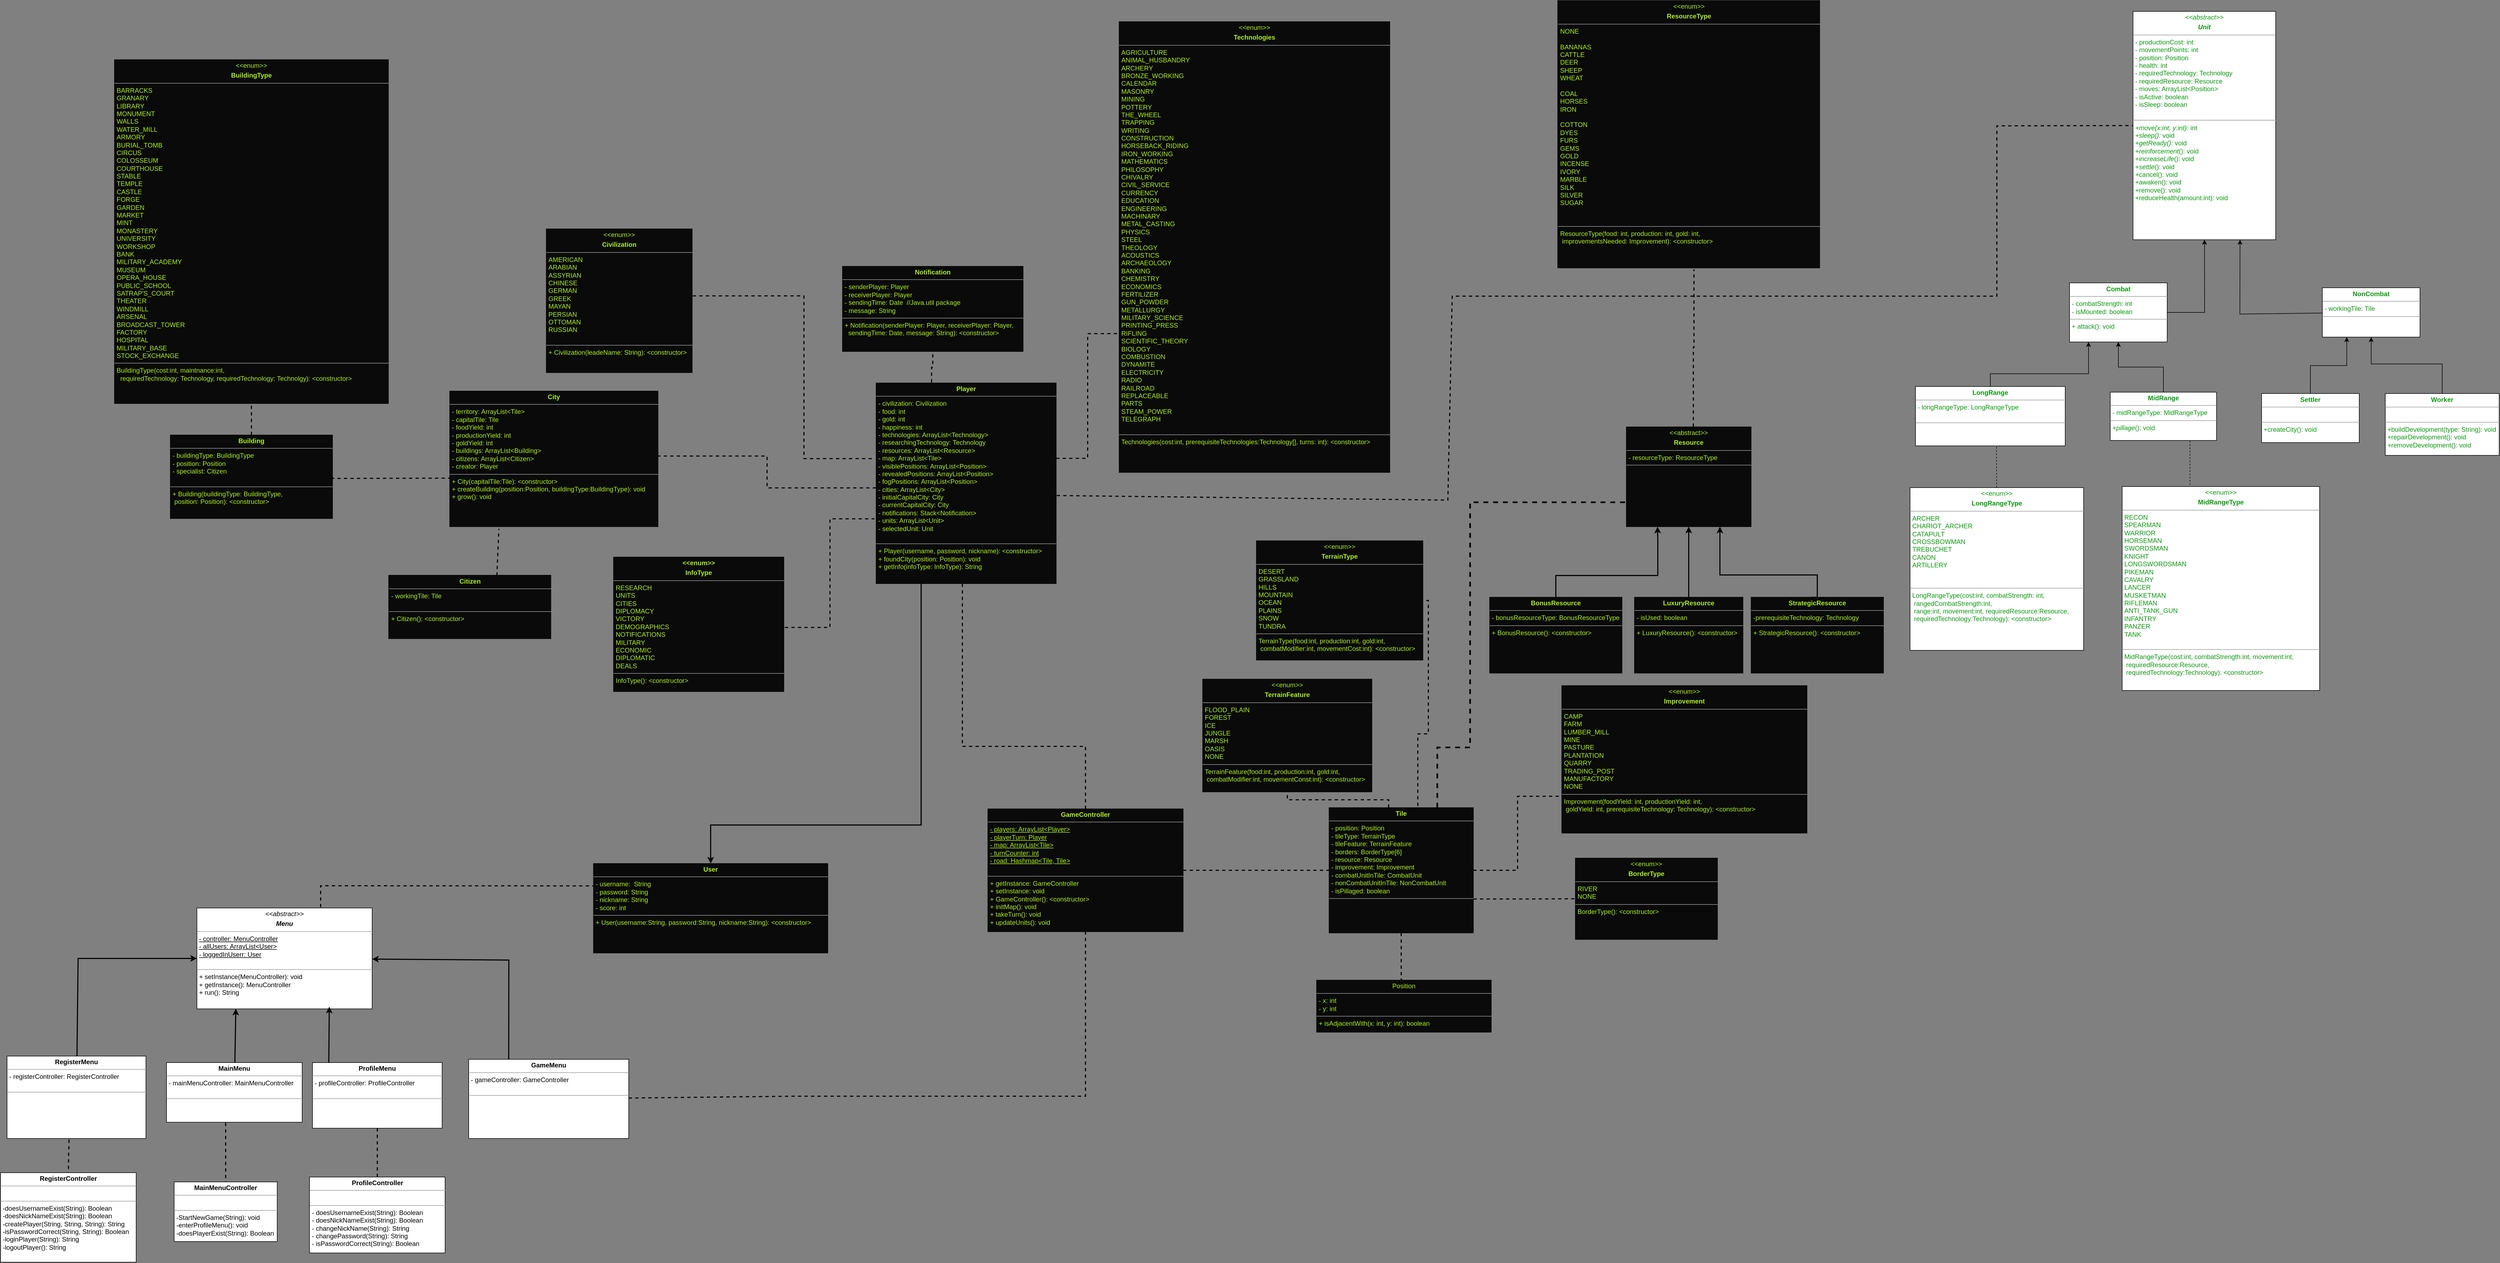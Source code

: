 <mxfile version="17.4.5" type="device"><diagram name="Page-1" id="c4acf3e9-155e-7222-9cf6-157b1a14988f"><mxGraphModel dx="11060" dy="8450" grid="0" gridSize="10" guides="1" tooltips="1" connect="1" arrows="1" fold="1" page="0" pageScale="1" pageWidth="850" pageHeight="1100" background="#808080" math="0" shadow="0"><root><mxCell id="0"/><mxCell id="1" parent="0"/><mxCell id="oFev_kF1r2t6cUMXZU86-1" style="rounded=0;orthogonalLoop=1;jettySize=auto;html=1;labelBackgroundColor=#0A0A0A;fontColor=#AEF016;exitX=0.25;exitY=1;exitDx=0;exitDy=0;strokeWidth=2;" parent="1" source="5d2195bd80daf111-18" target="kaJxZP9HD6p_n1eqXOe5-1" edge="1"><mxGeometry relative="1" as="geometry"><Array as="points"><mxPoint x="199" y="-418"/><mxPoint x="-189" y="-418"/></Array></mxGeometry></mxCell><mxCell id="5d2195bd80daf111-18" value="&lt;p style=&quot;margin: 0px ; margin-top: 4px ; text-align: center&quot;&gt;&lt;b&gt;Player&lt;/b&gt;&lt;/p&gt;&lt;hr size=&quot;1&quot;&gt;&lt;p style=&quot;margin: 0px ; margin-left: 4px&quot;&gt;&lt;span&gt;- civilization: Civilization&lt;/span&gt;&lt;/p&gt;&lt;p style=&quot;margin: 0px ; margin-left: 4px&quot;&gt;- food: int&lt;span&gt;&lt;br&gt;&lt;/span&gt;&lt;/p&gt;&lt;p style=&quot;margin: 0px ; margin-left: 4px&quot;&gt;&lt;span&gt;- gold: int&lt;/span&gt;&lt;/p&gt;&lt;p style=&quot;margin: 0px ; margin-left: 4px&quot;&gt;&lt;span&gt;- happiness: int&lt;/span&gt;&lt;/p&gt;&lt;p style=&quot;margin: 0px ; margin-left: 4px&quot;&gt;&lt;span&gt;- technologies: ArrayList&amp;lt;Technology&amp;gt;&lt;/span&gt;&lt;/p&gt;&lt;p style=&quot;margin: 0px ; margin-left: 4px&quot;&gt;&lt;span&gt;- researchingTechnology: Technology&lt;/span&gt;&lt;/p&gt;&lt;p style=&quot;margin: 0px ; margin-left: 4px&quot;&gt;- resources: ArrayList&amp;lt;Resource&amp;gt;&lt;/p&gt;&lt;p style=&quot;margin: 0px ; margin-left: 4px&quot;&gt;&lt;span&gt;- map: ArrayList&amp;lt;Tile&amp;gt;&lt;/span&gt;&lt;/p&gt;&lt;p style=&quot;margin: 0px ; margin-left: 4px&quot;&gt;&lt;span&gt;- visiblePositions: ArrayList&amp;lt;Position&amp;gt;&lt;/span&gt;&lt;/p&gt;&lt;p style=&quot;margin: 0px ; margin-left: 4px&quot;&gt;&lt;span&gt;- revealedPositions: ArrayList&amp;lt;Position&amp;gt;&lt;/span&gt;&lt;/p&gt;&lt;p style=&quot;margin: 0px ; margin-left: 4px&quot;&gt;&lt;span&gt;- fogPositions: ArrayList&amp;lt;Position&amp;gt;&lt;/span&gt;&lt;/p&gt;&lt;p style=&quot;margin: 0px ; margin-left: 4px&quot;&gt;&lt;span&gt;- cities: ArrayList&amp;lt;City&amp;gt;&lt;/span&gt;&lt;/p&gt;&lt;p style=&quot;margin: 0px ; margin-left: 4px&quot;&gt;&lt;span&gt;- initialCapitalCity: City&lt;/span&gt;&lt;/p&gt;&lt;p style=&quot;margin: 0px ; margin-left: 4px&quot;&gt;&lt;span&gt;- currentCapitalCity: City&lt;/span&gt;&lt;/p&gt;&lt;p style=&quot;margin: 0px ; margin-left: 4px&quot;&gt;- notifications: Stack&amp;lt;Notification&amp;gt;&lt;/p&gt;&lt;p style=&quot;margin: 0px ; margin-left: 4px&quot;&gt;&lt;span&gt;- units: ArrayList&amp;lt;Unit&amp;gt;&lt;/span&gt;&lt;/p&gt;&lt;p style=&quot;margin: 0px ; margin-left: 4px&quot;&gt;- selectedUnit: Unit&lt;/p&gt;&lt;p style=&quot;margin: 0px ; margin-left: 4px&quot;&gt;&lt;br&gt;&lt;/p&gt;&lt;hr size=&quot;1&quot;&gt;&lt;p style=&quot;margin: 0px ; margin-left: 4px&quot;&gt;+ Player(username, password, nickname): &amp;lt;constructor&amp;gt;&lt;/p&gt;&lt;p style=&quot;margin: 0px ; margin-left: 4px&quot;&gt;+ foundCity(position: Position): void&lt;/p&gt;&lt;p style=&quot;margin: 0px ; margin-left: 4px&quot;&gt;+ getInfo(infoType: InfoType): String&lt;/p&gt;&lt;p style=&quot;margin: 0px ; margin-left: 4px&quot;&gt;&lt;br&gt;&lt;/p&gt;&lt;p style=&quot;margin: 0px ; margin-left: 4px&quot;&gt;&lt;br&gt;&lt;/p&gt;&lt;p style=&quot;margin: 0px ; margin-left: 4px&quot;&gt;&lt;br&gt;&lt;/p&gt;" style="verticalAlign=top;align=left;overflow=fill;fontSize=12;fontFamily=Helvetica;html=1;rounded=0;shadow=0;comic=0;labelBackgroundColor=#0A0A0A;strokeWidth=1;fontColor=#AEF016;" parent="1" vertex="1"><mxGeometry x="116" y="-1233" width="332" height="370" as="geometry"/></mxCell><mxCell id="LKcZh2T-C5hcGQcXeGc7-7" value="&lt;p style=&quot;margin: 0px ; margin-top: 4px ; text-align: center&quot;&gt;&lt;b&gt;Tile&lt;/b&gt;&lt;/p&gt;&lt;hr size=&quot;1&quot;&gt;&lt;p style=&quot;margin: 0px ; margin-left: 4px&quot;&gt;- position: Position&lt;/p&gt;&lt;p style=&quot;margin: 0px ; margin-left: 4px&quot;&gt;- tileType: TerrainType&lt;br&gt;&lt;/p&gt;&lt;p style=&quot;margin: 0px ; margin-left: 4px&quot;&gt;- tileFeature: TerrainFeature&lt;/p&gt;&lt;p style=&quot;margin: 0px ; margin-left: 4px&quot;&gt;- borders: BorderType[6]&lt;/p&gt;&lt;p style=&quot;margin: 0px ; margin-left: 4px&quot;&gt;- resource: Resource&lt;/p&gt;&lt;p style=&quot;margin: 0px ; margin-left: 4px&quot;&gt;- improvement: Improvement&lt;/p&gt;&lt;p style=&quot;margin: 0px ; margin-left: 4px&quot;&gt;- combatUnitInTile: CombatUnit&amp;nbsp;&lt;/p&gt;&lt;p style=&quot;margin: 0px ; margin-left: 4px&quot;&gt;- nonCombatUnitInTile: NonCombatUnit&lt;/p&gt;&lt;p style=&quot;margin: 0px ; margin-left: 4px&quot;&gt;- isPillaged: boolean&lt;/p&gt;&lt;hr size=&quot;1&quot;&gt;&lt;p style=&quot;margin: 0px ; margin-left: 4px&quot;&gt;&lt;br&gt;&lt;/p&gt;&lt;p style=&quot;margin: 0px ; margin-left: 4px&quot;&gt;&lt;br&gt;&lt;/p&gt;" style="verticalAlign=top;align=left;overflow=fill;fontSize=12;fontFamily=Helvetica;html=1;rounded=0;shadow=0;comic=0;labelBackgroundColor=#0A0A0A;strokeWidth=1;fontColor=#AEF016;" parent="1" vertex="1"><mxGeometry x="951" y="-450" width="266" height="231" as="geometry"/></mxCell><mxCell id="LKcZh2T-C5hcGQcXeGc7-11" value="&lt;p style=&quot;margin: 0px ; margin-top: 4px ; text-align: center&quot;&gt;&amp;lt;&amp;lt;enum&amp;gt;&amp;gt;&lt;/p&gt;&lt;p style=&quot;margin: 0px ; margin-top: 4px ; text-align: center&quot;&gt;&lt;b&gt;Civilization&lt;/b&gt;&lt;/p&gt;&lt;hr size=&quot;1&quot;&gt;&lt;p style=&quot;margin: 0px ; margin-left: 4px&quot;&gt;AMERICAN&lt;/p&gt;&lt;p style=&quot;margin: 0px ; margin-left: 4px&quot;&gt;ARABIAN&lt;/p&gt;&lt;p style=&quot;margin: 0px ; margin-left: 4px&quot;&gt;ASSYRIAN&lt;/p&gt;&lt;p style=&quot;margin: 0px ; margin-left: 4px&quot;&gt;CHINESE&lt;/p&gt;&lt;p style=&quot;margin: 0px ; margin-left: 4px&quot;&gt;GERMAN&lt;/p&gt;&lt;p style=&quot;margin: 0px ; margin-left: 4px&quot;&gt;GREEK&lt;/p&gt;&lt;p style=&quot;margin: 0px ; margin-left: 4px&quot;&gt;MAYAN&lt;/p&gt;&lt;p style=&quot;margin: 0px ; margin-left: 4px&quot;&gt;PERSIAN&lt;/p&gt;&lt;p style=&quot;margin: 0px ; margin-left: 4px&quot;&gt;OTTOMAN&lt;/p&gt;&lt;p style=&quot;margin: 0px ; margin-left: 4px&quot;&gt;RUSSIAN&lt;/p&gt;&lt;p style=&quot;margin: 0px ; margin-left: 4px&quot;&gt;&lt;br&gt;&lt;/p&gt;&lt;hr size=&quot;1&quot;&gt;&lt;p style=&quot;margin: 0px ; margin-left: 4px&quot;&gt;+ Civilization(leadeName: String): &amp;lt;constructor&amp;gt;&lt;/p&gt;" style="verticalAlign=top;align=left;overflow=fill;fontSize=12;fontFamily=Helvetica;html=1;rounded=0;shadow=0;comic=0;labelBackgroundColor=#0A0A0A;strokeWidth=1;fontColor=#AEF016;" parent="1" vertex="1"><mxGeometry x="-492" y="-1517" width="269" height="265" as="geometry"/></mxCell><mxCell id="LKcZh2T-C5hcGQcXeGc7-14" value="&lt;p style=&quot;margin: 0px ; margin-top: 4px ; text-align: center&quot;&gt;&amp;lt;&amp;lt;enum&amp;gt;&amp;gt;&lt;/p&gt;&lt;p style=&quot;margin: 0px ; margin-top: 4px ; text-align: center&quot;&gt;&lt;b&gt;TerrainFeature&lt;/b&gt;&lt;/p&gt;&lt;hr size=&quot;1&quot;&gt;&lt;p style=&quot;margin: 0px 0px 0px 4px&quot;&gt;FLOOD_PLAIN&lt;/p&gt;&lt;p style=&quot;margin: 0px 0px 0px 4px&quot;&gt;FOREST&lt;/p&gt;&lt;p style=&quot;margin: 0px 0px 0px 4px&quot;&gt;ICE&lt;/p&gt;&lt;p style=&quot;margin: 0px 0px 0px 4px&quot;&gt;JUNGLE&lt;br&gt;&lt;/p&gt;&lt;p style=&quot;margin: 0px 0px 0px 4px&quot;&gt;MARSH&lt;/p&gt;&lt;p style=&quot;margin: 0px 0px 0px 4px&quot;&gt;OASIS&lt;/p&gt;&lt;p style=&quot;margin: 0px 0px 0px 4px&quot;&gt;NONE&lt;/p&gt;&lt;hr size=&quot;1&quot;&gt;&lt;p style=&quot;margin: 0px 0px 0px 4px&quot;&gt;TerrainFeature(food:int, production:int,&amp;nbsp;gold:int,&lt;/p&gt;&lt;p style=&quot;margin: 0px 0px 0px 4px&quot;&gt;&amp;nbsp;combatModifier:int, movementConst:int): &amp;lt;constructor&amp;gt;&lt;/p&gt;&lt;p style=&quot;margin: 0px ; margin-left: 4px&quot;&gt;&lt;br&gt;&lt;/p&gt;&lt;p style=&quot;margin: 0px ; margin-left: 4px&quot;&gt;&lt;br&gt;&lt;/p&gt;" style="verticalAlign=top;align=left;overflow=fill;fontSize=12;fontFamily=Helvetica;html=1;rounded=0;shadow=0;comic=0;labelBackgroundColor=#0A0A0A;strokeWidth=1;fontColor=#AEF016;" parent="1" vertex="1"><mxGeometry x="718" y="-687" width="312" height="208" as="geometry"/></mxCell><mxCell id="LKcZh2T-C5hcGQcXeGc7-19" value="&lt;p style=&quot;margin: 0px ; margin-top: 4px ; text-align: center&quot;&gt;&amp;lt;&amp;lt;abstract&amp;gt;&amp;gt;&lt;/p&gt;&lt;p style=&quot;margin: 0px ; margin-top: 4px ; text-align: center&quot;&gt;&lt;b&gt;Resource&lt;/b&gt;&lt;/p&gt;&lt;hr size=&quot;1&quot;&gt;&lt;p style=&quot;margin: 0px 0px 0px 4px&quot;&gt;- resourceType: ResourceType&lt;/p&gt;&lt;hr size=&quot;1&quot;&gt;&lt;p style=&quot;margin: 0px ; margin-left: 4px&quot;&gt;&lt;br&gt;&lt;/p&gt;" style="verticalAlign=top;align=left;overflow=fill;fontSize=12;fontFamily=Helvetica;html=1;rounded=0;shadow=0;comic=0;labelBackgroundColor=#0A0A0A;strokeWidth=1;fontColor=#AEF016;" parent="1" vertex="1"><mxGeometry x="1499" y="-1152" width="230" height="184" as="geometry"/></mxCell><mxCell id="CYlFo4P3TLqqS_rRm4aK-15" style="edgeStyle=orthogonalEdgeStyle;rounded=0;orthogonalLoop=1;jettySize=auto;html=1;labelBackgroundColor=#0A0A0A;fontSize=30;fontColor=#AEF016;strokeWidth=2;entryX=0.25;entryY=1;entryDx=0;entryDy=0;" parent="1" source="LKcZh2T-C5hcGQcXeGc7-20" target="LKcZh2T-C5hcGQcXeGc7-19" edge="1"><mxGeometry relative="1" as="geometry"><Array as="points"><mxPoint x="1369" y="-878"/><mxPoint x="1557" y="-878"/><mxPoint x="1557" y="-942"/></Array></mxGeometry></mxCell><mxCell id="LKcZh2T-C5hcGQcXeGc7-20" value="&lt;p style=&quot;margin: 0px ; margin-top: 4px ; text-align: center&quot;&gt;&lt;b&gt;BonusResource&lt;/b&gt;&lt;/p&gt;&lt;hr size=&quot;1&quot;&gt;&lt;p style=&quot;margin: 0px 0px 0px 4px&quot;&gt;- bonusResourceType: BonusResourceType&lt;/p&gt;&lt;hr size=&quot;1&quot;&gt;&lt;p style=&quot;margin: 0px ; margin-left: 4px&quot;&gt;+ BonusResource(): &amp;lt;constructor&amp;gt;&lt;br&gt;&lt;br&gt;&lt;/p&gt;&lt;p style=&quot;margin: 0px ; margin-left: 4px&quot;&gt;&lt;br&gt;&lt;/p&gt;" style="verticalAlign=top;align=left;overflow=fill;fontSize=12;fontFamily=Helvetica;html=1;rounded=0;shadow=0;comic=0;labelBackgroundColor=#0A0A0A;strokeWidth=1;fontColor=#AEF016;" parent="1" vertex="1"><mxGeometry x="1247" y="-838" width="244" height="140" as="geometry"/></mxCell><mxCell id="LIdgMpeKp0DSFkBE9zbC-3" style="edgeStyle=orthogonalEdgeStyle;rounded=0;orthogonalLoop=1;jettySize=auto;html=1;entryX=0.5;entryY=1;entryDx=0;entryDy=0;fontColor=#09990E;strokeWidth=2;exitX=0.5;exitY=0;exitDx=0;exitDy=0;" edge="1" parent="1" source="LKcZh2T-C5hcGQcXeGc7-22" target="LKcZh2T-C5hcGQcXeGc7-19"><mxGeometry relative="1" as="geometry"><mxPoint x="1618" y="-830" as="sourcePoint"/><Array as="points"><mxPoint x="1614" y="-838"/></Array></mxGeometry></mxCell><mxCell id="LKcZh2T-C5hcGQcXeGc7-22" value="&lt;p style=&quot;margin: 0px ; margin-top: 4px ; text-align: center&quot;&gt;&lt;b&gt;LuxuryResource&lt;/b&gt;&lt;/p&gt;&lt;hr size=&quot;1&quot;&gt;&lt;p style=&quot;margin: 0px 0px 0px 4px&quot;&gt;- isUsed: boolean&lt;/p&gt;&lt;hr size=&quot;1&quot;&gt;&lt;p style=&quot;margin: 0px ; margin-left: 4px&quot;&gt;+ LuxuryResource(): &amp;lt;constructor&amp;gt;&lt;br&gt;&lt;br&gt;&lt;/p&gt;&lt;p style=&quot;margin: 0px ; margin-left: 4px&quot;&gt;&lt;br&gt;&lt;/p&gt;" style="verticalAlign=top;align=left;overflow=fill;fontSize=12;fontFamily=Helvetica;html=1;rounded=0;shadow=0;comic=0;labelBackgroundColor=#0A0A0A;strokeWidth=1;fontColor=#AEF016;" parent="1" vertex="1"><mxGeometry x="1514" y="-838" width="200" height="140" as="geometry"/></mxCell><mxCell id="hM6xqFX1Lc2UGKVDRJ2e-10" style="edgeStyle=orthogonalEdgeStyle;rounded=0;orthogonalLoop=1;jettySize=auto;html=1;entryX=0.75;entryY=1;entryDx=0;entryDy=0;exitX=0.449;exitY=0.002;exitDx=0;exitDy=0;exitPerimeter=0;labelBackgroundColor=#0A0A0A;fontColor=#AEF016;fontStyle=0;strokeWidth=2;" parent="1" source="LKcZh2T-C5hcGQcXeGc7-23" target="LKcZh2T-C5hcGQcXeGc7-19" edge="1"><mxGeometry relative="1" as="geometry"><Array as="points"><mxPoint x="1851" y="-879"/><mxPoint x="1671" y="-879"/></Array></mxGeometry></mxCell><mxCell id="LKcZh2T-C5hcGQcXeGc7-23" value="&lt;p style=&quot;margin: 0px ; margin-top: 4px ; text-align: center&quot;&gt;&lt;b&gt;StrategicResource&lt;/b&gt;&lt;/p&gt;&lt;hr size=&quot;1&quot;&gt;&lt;p style=&quot;margin: 0px 0px 0px 4px&quot;&gt;-prerequisiteTechnology: Technology&lt;/p&gt;&lt;hr size=&quot;1&quot;&gt;&lt;p style=&quot;margin: 0px ; margin-left: 4px&quot;&gt;+ StrategicResource(): &amp;lt;constructor&amp;gt;&lt;br&gt;&lt;br&gt;&lt;/p&gt;&lt;p style=&quot;margin: 0px ; margin-left: 4px&quot;&gt;&lt;br&gt;&lt;/p&gt;" style="verticalAlign=top;align=left;overflow=fill;fontSize=12;fontFamily=Helvetica;html=1;rounded=0;shadow=0;comic=0;labelBackgroundColor=#0A0A0A;strokeWidth=1;fontColor=#AEF016;" parent="1" vertex="1"><mxGeometry x="1729" y="-838" width="244" height="140" as="geometry"/></mxCell><mxCell id="kaJxZP9HD6p_n1eqXOe5-1" value="&lt;p style=&quot;margin: 0px ; margin-top: 4px ; text-align: center&quot;&gt;&lt;b&gt;User&lt;/b&gt;&lt;/p&gt;&lt;hr size=&quot;1&quot;&gt;&lt;p style=&quot;margin: 0px 0px 0px 4px&quot;&gt;- username:&amp;nbsp; String&lt;br&gt;- password: String&lt;/p&gt;&lt;p style=&quot;margin: 0px 0px 0px 4px&quot;&gt;- nickname: String&lt;/p&gt;&lt;p style=&quot;margin: 0px 0px 0px 4px&quot;&gt;&lt;span&gt;- score: int&lt;/span&gt;&lt;/p&gt;&lt;hr size=&quot;1&quot;&gt;&lt;p style=&quot;margin: 0px 0px 0px 4px&quot;&gt;+ User(username:String, password:String, nickname:String): &amp;lt;constructor&amp;gt;&lt;/p&gt;" style="verticalAlign=top;align=left;overflow=fill;fontSize=12;fontFamily=Helvetica;html=1;rounded=0;shadow=0;comic=0;labelBackgroundColor=#0A0A0A;strokeWidth=1;fontColor=#AEF016;" parent="1" vertex="1"><mxGeometry x="-405" y="-347" width="432" height="165" as="geometry"/></mxCell><mxCell id="1FduDaUt0qqTlDek1_bk-10" value="&lt;p style=&quot;margin: 0px ; margin-top: 4px ; text-align: center&quot;&gt;Position&lt;/p&gt;&lt;hr size=&quot;1&quot;&gt;&lt;p style=&quot;margin: 0px ; margin-left: 4px&quot;&gt;- x: int&lt;/p&gt;&lt;p style=&quot;margin: 0px ; margin-left: 4px&quot;&gt;- y: int&lt;/p&gt;&lt;hr size=&quot;1&quot;&gt;&lt;p style=&quot;margin: 0px ; margin-left: 4px&quot;&gt;+ isAdjacentWith(x: int, y: int): boolean&lt;/p&gt;&lt;p style=&quot;margin: 0px ; margin-left: 4px&quot;&gt;&lt;br&gt;&lt;/p&gt;" style="verticalAlign=top;align=left;overflow=fill;fontSize=12;fontFamily=Helvetica;html=1;rounded=0;shadow=0;comic=0;labelBackgroundColor=#0A0A0A;strokeWidth=1;fontColor=#AEF016;" parent="1" vertex="1"><mxGeometry x="928" y="-132" width="322" height="96" as="geometry"/></mxCell><mxCell id="1FduDaUt0qqTlDek1_bk-18" value="&lt;p style=&quot;margin: 0px ; margin-top: 4px ; text-align: center&quot;&gt;&amp;lt;&amp;lt;enum&amp;gt;&amp;gt;&lt;/p&gt;&lt;p style=&quot;margin: 0px ; margin-top: 4px ; text-align: center&quot;&gt;&lt;b&gt;TerrainType&lt;/b&gt;&lt;/p&gt;&lt;hr size=&quot;1&quot;&gt;&lt;p style=&quot;margin: 0px ; margin-left: 4px&quot;&gt;DESERT&lt;/p&gt;&lt;p style=&quot;margin: 0px ; margin-left: 4px&quot;&gt;GRASSLAND&lt;/p&gt;&lt;p style=&quot;margin: 0px ; margin-left: 4px&quot;&gt;HILLS&lt;/p&gt;&lt;p style=&quot;margin: 0px ; margin-left: 4px&quot;&gt;MOUNTAIN&lt;/p&gt;&lt;p style=&quot;margin: 0px ; margin-left: 4px&quot;&gt;OCEAN&lt;/p&gt;&lt;p style=&quot;margin: 0px ; margin-left: 4px&quot;&gt;PLAINS&lt;/p&gt;&lt;p style=&quot;margin: 0px ; margin-left: 4px&quot;&gt;SNOW&lt;/p&gt;&lt;p style=&quot;margin: 0px ; margin-left: 4px&quot;&gt;TUNDRA&lt;/p&gt;&lt;hr size=&quot;1&quot;&gt;&lt;p style=&quot;margin: 0px ; margin-left: 4px&quot;&gt;TerrainType(food:int, production:int,&amp;nbsp;&lt;span&gt;gold:int,&lt;/span&gt;&lt;/p&gt;&lt;p style=&quot;margin: 0px ; margin-left: 4px&quot;&gt;&lt;span&gt;&amp;nbsp;combatModifier:int, movementCost:int): &amp;lt;constructor&amp;gt;&lt;/span&gt;&lt;/p&gt;&lt;p style=&quot;margin: 0px ; margin-left: 4px&quot;&gt;&lt;br&gt;&lt;/p&gt;&lt;p style=&quot;margin: 0px ; margin-left: 4px&quot;&gt;&lt;br&gt;&lt;/p&gt;" style="verticalAlign=top;align=left;overflow=fill;fontSize=12;fontFamily=Helvetica;html=1;rounded=0;shadow=0;comic=0;labelBackgroundColor=#0A0A0A;strokeWidth=1;fontColor=#AEF016;" parent="1" vertex="1"><mxGeometry x="817" y="-942" width="307" height="220" as="geometry"/></mxCell><mxCell id="1FduDaUt0qqTlDek1_bk-20" value="" style="endArrow=none;dashed=1;html=1;rounded=0;elbow=vertical;entryX=1;entryY=0.5;entryDx=0;entryDy=0;exitX=0.615;exitY=-0.014;exitDx=0;exitDy=0;exitPerimeter=0;edgeStyle=orthogonalEdgeStyle;labelBackgroundColor=#0A0A0A;fontColor=#AEF016;strokeWidth=2;" parent="1" source="LKcZh2T-C5hcGQcXeGc7-7" target="1FduDaUt0qqTlDek1_bk-18" edge="1"><mxGeometry width="50" height="50" relative="1" as="geometry"><mxPoint x="995" y="-512" as="sourcePoint"/><mxPoint x="1045" y="-562" as="targetPoint"/></mxGeometry></mxCell><mxCell id="1FduDaUt0qqTlDek1_bk-21" value="" style="endArrow=none;dashed=1;html=1;rounded=0;elbow=vertical;entryX=0.5;entryY=1;entryDx=0;entryDy=0;exitX=0.413;exitY=0;exitDx=0;exitDy=0;exitPerimeter=0;edgeStyle=orthogonalEdgeStyle;labelBackgroundColor=#0A0A0A;fontColor=#AEF016;strokeWidth=2;" parent="1" source="LKcZh2T-C5hcGQcXeGc7-7" target="LKcZh2T-C5hcGQcXeGc7-14" edge="1"><mxGeometry width="50" height="50" relative="1" as="geometry"><mxPoint x="708" y="-673" as="sourcePoint"/><mxPoint x="758" y="-723" as="targetPoint"/></mxGeometry></mxCell><mxCell id="oFev_kF1r2t6cUMXZU86-2" value="" style="endArrow=none;dashed=1;html=1;strokeWidth=2;rounded=0;entryX=0.5;entryY=0;entryDx=0;entryDy=0;edgeStyle=orthogonalEdgeStyle;labelBackgroundColor=#0A0A0A;fontColor=#AEF016;" parent="1" source="LKcZh2T-C5hcGQcXeGc7-7" target="1FduDaUt0qqTlDek1_bk-10" edge="1"><mxGeometry width="50" height="50" relative="1" as="geometry"><mxPoint x="735" y="-301" as="sourcePoint"/><mxPoint x="785" y="-351" as="targetPoint"/><Array as="points"><mxPoint x="1084" y="-132"/></Array></mxGeometry></mxCell><mxCell id="oFev_kF1r2t6cUMXZU86-3" value="" style="endArrow=none;dashed=1;html=1;rounded=0;labelBackgroundColor=#0A0A0A;fontFamily=Helvetica;fontSize=11;fontColor=#AEF016;strokeWidth=2;shape=connector;exitX=1.004;exitY=0.466;exitDx=0;exitDy=0;exitPerimeter=0;entryX=-0.006;entryY=0.377;entryDx=0;entryDy=0;entryPerimeter=0;edgeStyle=orthogonalEdgeStyle;" parent="1" source="LKcZh2T-C5hcGQcXeGc7-11" target="5d2195bd80daf111-18" edge="1"><mxGeometry width="50" height="50" relative="1" as="geometry"><mxPoint x="218" y="-942" as="sourcePoint"/><mxPoint x="268" y="-992" as="targetPoint"/><Array as="points"><mxPoint x="-17" y="-1394"/><mxPoint x="-17" y="-1094"/></Array></mxGeometry></mxCell><mxCell id="oFev_kF1r2t6cUMXZU86-4" value="&lt;p style=&quot;margin: 0px ; margin-top: 4px ; text-align: center&quot;&gt;&lt;b&gt;GameController&lt;/b&gt;&lt;/p&gt;&lt;hr size=&quot;1&quot;&gt;&lt;p style=&quot;margin: 0px ; margin-left: 4px&quot;&gt;&lt;u&gt;- players: ArrayList&amp;lt;Player&amp;gt;&lt;br&gt;&lt;/u&gt;&lt;/p&gt;&lt;p style=&quot;margin: 0px ; margin-left: 4px&quot;&gt;&lt;u&gt;- playerTurn: Player&lt;/u&gt;&lt;/p&gt;&lt;p style=&quot;margin: 0px ; margin-left: 4px&quot;&gt;&lt;u&gt;- map: ArrayList&amp;lt;Tile&amp;gt;&lt;/u&gt;&lt;/p&gt;&lt;p style=&quot;margin: 0px ; margin-left: 4px&quot;&gt;&lt;u&gt;- turnCounter: int&lt;/u&gt;&lt;/p&gt;&lt;p style=&quot;margin: 0px ; margin-left: 4px&quot;&gt;&lt;u&gt;- road: Hashmap&amp;lt;Tile, Tile&amp;gt;&lt;/u&gt;&lt;/p&gt;&lt;p style=&quot;margin: 0px ; margin-left: 4px&quot;&gt;&lt;br&gt;&lt;/p&gt;&lt;hr size=&quot;1&quot;&gt;&lt;p style=&quot;margin: 0px ; margin-left: 4px&quot;&gt;+ getInstance: GameController&lt;/p&gt;&lt;p style=&quot;margin: 0px ; margin-left: 4px&quot;&gt;+ setInstance: void&lt;/p&gt;&lt;p style=&quot;margin: 0px ; margin-left: 4px&quot;&gt;+ GameController(): &amp;lt;constructor&amp;gt;&lt;/p&gt;&lt;p style=&quot;margin: 0px ; margin-left: 4px&quot;&gt;+ initMap(): void&lt;/p&gt;&lt;p style=&quot;margin: 0px ; margin-left: 4px&quot;&gt;+ takeTurn(): void&lt;/p&gt;&lt;p style=&quot;margin: 0px ; margin-left: 4px&quot;&gt;+ updateUnits(): void&lt;/p&gt;&lt;p style=&quot;margin: 0px ; margin-left: 4px&quot;&gt;&lt;br&gt;&lt;/p&gt;&lt;p style=&quot;margin: 0px ; margin-left: 4px&quot;&gt;&lt;br&gt;&lt;/p&gt;" style="verticalAlign=top;align=left;overflow=fill;fontSize=12;fontFamily=Helvetica;html=1;rounded=0;shadow=0;comic=0;labelBackgroundColor=#0A0A0A;strokeWidth=1;fontColor=#AEF016;" parent="1" vertex="1"><mxGeometry x="322" y="-447.75" width="360" height="226.5" as="geometry"/></mxCell><mxCell id="hM6xqFX1Lc2UGKVDRJ2e-1" value="&lt;p style=&quot;margin: 0px ; margin-top: 4px ; text-align: center&quot;&gt;&amp;lt;&amp;lt;enum&amp;gt;&amp;gt;&lt;/p&gt;&lt;p style=&quot;margin: 0px ; margin-top: 4px ; text-align: center&quot;&gt;&lt;b&gt;Improvement&lt;/b&gt;&lt;/p&gt;&lt;hr size=&quot;1&quot;&gt;&lt;p style=&quot;margin: 0px ; margin-left: 4px&quot;&gt;CAMP&lt;/p&gt;&lt;p style=&quot;margin: 0px ; margin-left: 4px&quot;&gt;FARM&lt;/p&gt;&lt;p style=&quot;margin: 0px ; margin-left: 4px&quot;&gt;LUMBER_MILL&lt;/p&gt;&lt;p style=&quot;margin: 0px ; margin-left: 4px&quot;&gt;MINE&lt;/p&gt;&lt;p style=&quot;margin: 0px ; margin-left: 4px&quot;&gt;PASTURE&lt;/p&gt;&lt;p style=&quot;margin: 0px ; margin-left: 4px&quot;&gt;PLANTATION&lt;/p&gt;&lt;p style=&quot;margin: 0px ; margin-left: 4px&quot;&gt;QUARRY&lt;/p&gt;&lt;p style=&quot;margin: 0px ; margin-left: 4px&quot;&gt;TRADING_POST&lt;/p&gt;&lt;p style=&quot;margin: 0px ; margin-left: 4px&quot;&gt;MANUFACTORY&lt;/p&gt;&lt;p style=&quot;margin: 0px ; margin-left: 4px&quot;&gt;NONE&lt;/p&gt;&lt;hr size=&quot;1&quot;&gt;&lt;p style=&quot;margin: 0px ; margin-left: 4px&quot;&gt;Improvement(foodYield: int, productionYield: int,&lt;/p&gt;&lt;p style=&quot;margin: 0px ; margin-left: 4px&quot;&gt;&lt;span style=&quot;white-space: pre&quot;&gt;	&lt;/span&gt;goldYield: int, prerequisiteTechnology: Technology): &amp;lt;constructor&amp;gt;&lt;/p&gt;&lt;p style=&quot;margin: 0px ; margin-left: 4px&quot;&gt;&lt;br&gt;&lt;/p&gt;" style="verticalAlign=top;align=left;overflow=fill;fontSize=12;fontFamily=Helvetica;html=1;rounded=0;shadow=0;comic=0;labelBackgroundColor=#0A0A0A;strokeWidth=1;fontColor=#AEF016;" parent="1" vertex="1"><mxGeometry x="1380" y="-675" width="452" height="272" as="geometry"/></mxCell><mxCell id="hM6xqFX1Lc2UGKVDRJ2e-2" value="&lt;p style=&quot;margin: 0px ; margin-top: 4px ; text-align: center&quot;&gt;&amp;lt;&amp;lt;enum&amp;gt;&amp;gt;&lt;/p&gt;&lt;p style=&quot;margin: 0px ; margin-top: 4px ; text-align: center&quot;&gt;&lt;b&gt;Technologies&lt;/b&gt;&lt;/p&gt;&lt;hr size=&quot;1&quot;&gt;&lt;p style=&quot;margin: 0px ; margin-left: 4px&quot;&gt;AGRICULTURE&lt;/p&gt;&lt;p style=&quot;margin: 0px ; margin-left: 4px&quot;&gt;ANIMAL_HUSBANDRY&lt;/p&gt;&lt;p style=&quot;margin: 0px ; margin-left: 4px&quot;&gt;ARCHERY&lt;/p&gt;&lt;p style=&quot;margin: 0px ; margin-left: 4px&quot;&gt;BRONZE_WORKING&lt;/p&gt;&lt;p style=&quot;margin: 0px ; margin-left: 4px&quot;&gt;CALENDAR&lt;/p&gt;&lt;p style=&quot;margin: 0px ; margin-left: 4px&quot;&gt;MASONRY&lt;br&gt;&lt;/p&gt;&lt;p style=&quot;margin: 0px ; margin-left: 4px&quot;&gt;MINING&lt;/p&gt;&lt;p style=&quot;margin: 0px ; margin-left: 4px&quot;&gt;POTTERY&lt;/p&gt;&lt;p style=&quot;margin: 0px ; margin-left: 4px&quot;&gt;THE_WHEEL&lt;/p&gt;&lt;p style=&quot;margin: 0px ; margin-left: 4px&quot;&gt;TRAPPING&lt;/p&gt;&lt;p style=&quot;margin: 0px ; margin-left: 4px&quot;&gt;WRITING&lt;/p&gt;&lt;p style=&quot;margin: 0px ; margin-left: 4px&quot;&gt;CONSTRUCTION&lt;/p&gt;&lt;p style=&quot;margin: 0px ; margin-left: 4px&quot;&gt;HORSEBACK_RIDING&lt;/p&gt;&lt;p style=&quot;margin: 0px ; margin-left: 4px&quot;&gt;IRON_WORKING&lt;/p&gt;&lt;p style=&quot;margin: 0px ; margin-left: 4px&quot;&gt;MATHEMATICS&lt;/p&gt;&lt;p style=&quot;margin: 0px ; margin-left: 4px&quot;&gt;PHILOSOPHY&lt;/p&gt;&lt;p style=&quot;margin: 0px ; margin-left: 4px&quot;&gt;CHIVALRY&lt;/p&gt;&lt;p style=&quot;margin: 0px ; margin-left: 4px&quot;&gt;CIVIL_SERVICE&lt;/p&gt;&lt;p style=&quot;margin: 0px ; margin-left: 4px&quot;&gt;CURRENCY&lt;/p&gt;&lt;p style=&quot;margin: 0px ; margin-left: 4px&quot;&gt;EDUCATION&lt;/p&gt;&lt;p style=&quot;margin: 0px ; margin-left: 4px&quot;&gt;ENGINEERING&lt;/p&gt;&lt;p style=&quot;margin: 0px ; margin-left: 4px&quot;&gt;MACHINARY&lt;/p&gt;&lt;p style=&quot;margin: 0px ; margin-left: 4px&quot;&gt;METAL_CASTING&lt;/p&gt;&lt;p style=&quot;margin: 0px ; margin-left: 4px&quot;&gt;PHYSICS&lt;/p&gt;&lt;p style=&quot;margin: 0px ; margin-left: 4px&quot;&gt;STEEL&lt;/p&gt;&lt;p style=&quot;margin: 0px ; margin-left: 4px&quot;&gt;THEOLOGY&lt;/p&gt;&lt;p style=&quot;margin: 0px ; margin-left: 4px&quot;&gt;ACOUSTICS&lt;/p&gt;&lt;p style=&quot;margin: 0px ; margin-left: 4px&quot;&gt;ARCHAEOLOGY&lt;/p&gt;&lt;p style=&quot;margin: 0px ; margin-left: 4px&quot;&gt;BANKING&lt;/p&gt;&lt;p style=&quot;margin: 0px ; margin-left: 4px&quot;&gt;CHEMISTRY&lt;/p&gt;&lt;p style=&quot;margin: 0px ; margin-left: 4px&quot;&gt;ECONOMICS&lt;/p&gt;&lt;p style=&quot;margin: 0px ; margin-left: 4px&quot;&gt;FERTILIZER&lt;/p&gt;&lt;p style=&quot;margin: 0px ; margin-left: 4px&quot;&gt;GUN_POWDER&lt;/p&gt;&lt;p style=&quot;margin: 0px ; margin-left: 4px&quot;&gt;METALLURGY&lt;/p&gt;&lt;p style=&quot;margin: 0px ; margin-left: 4px&quot;&gt;MILITARY_SCIENCE&lt;/p&gt;&lt;p style=&quot;margin: 0px ; margin-left: 4px&quot;&gt;PRINTING_PRESS&lt;/p&gt;&lt;p style=&quot;margin: 0px ; margin-left: 4px&quot;&gt;RIFLING&lt;/p&gt;&lt;p style=&quot;margin: 0px ; margin-left: 4px&quot;&gt;SCIENTIFIC_THEORY&lt;/p&gt;&lt;p style=&quot;margin: 0px ; margin-left: 4px&quot;&gt;BIOLOGY&lt;/p&gt;&lt;p style=&quot;margin: 0px ; margin-left: 4px&quot;&gt;COMBUSTION&lt;/p&gt;&lt;p style=&quot;margin: 0px ; margin-left: 4px&quot;&gt;DYNAMITE&lt;/p&gt;&lt;p style=&quot;margin: 0px ; margin-left: 4px&quot;&gt;ELECTRICITY&lt;/p&gt;&lt;p style=&quot;margin: 0px ; margin-left: 4px&quot;&gt;RADIO&lt;/p&gt;&lt;p style=&quot;margin: 0px ; margin-left: 4px&quot;&gt;RAILROAD&lt;/p&gt;&lt;p style=&quot;margin: 0px ; margin-left: 4px&quot;&gt;REPLACEABLE&lt;/p&gt;&lt;p style=&quot;margin: 0px ; margin-left: 4px&quot;&gt;PARTS&lt;/p&gt;&lt;p style=&quot;margin: 0px ; margin-left: 4px&quot;&gt;STEAM_POWER&lt;/p&gt;&lt;p style=&quot;margin: 0px ; margin-left: 4px&quot;&gt;TELEGRAPH&lt;/p&gt;&lt;p style=&quot;margin: 0px ; margin-left: 4px&quot;&gt;&lt;br&gt;&lt;/p&gt;&lt;hr size=&quot;1&quot;&gt;&lt;p style=&quot;margin: 0px ; margin-left: 4px&quot;&gt;Technologies(cost:int, prerequisiteTechnologies:Technology[], turns: int): &amp;lt;constructor&amp;gt;&lt;/p&gt;&lt;p style=&quot;margin: 0px ; margin-left: 4px&quot;&gt;&lt;br&gt;&lt;/p&gt;&lt;p style=&quot;margin: 0px ; margin-left: 4px&quot;&gt;&lt;br&gt;&lt;/p&gt;&lt;p style=&quot;margin: 0px ; margin-left: 4px&quot;&gt;&lt;br&gt;&lt;/p&gt;" style="verticalAlign=top;align=left;overflow=fill;fontSize=12;fontFamily=Helvetica;html=1;rounded=0;shadow=0;comic=0;labelBackgroundColor=#0A0A0A;strokeWidth=1;fontColor=#AEF016;" parent="1" vertex="1"><mxGeometry x="564" y="-1899" width="499" height="831" as="geometry"/></mxCell><mxCell id="hM6xqFX1Lc2UGKVDRJ2e-3" value="" style="endArrow=none;dashed=1;html=1;rounded=0;entryX=0;entryY=0.692;entryDx=0;entryDy=0;entryPerimeter=0;edgeStyle=orthogonalEdgeStyle;labelBackgroundColor=#0A0A0A;fontColor=#AEF016;strokeWidth=2;" parent="1" source="5d2195bd80daf111-18" target="hM6xqFX1Lc2UGKVDRJ2e-2" edge="1"><mxGeometry width="50" height="50" relative="1" as="geometry"><mxPoint x="391" y="-1187" as="sourcePoint"/><mxPoint x="441" y="-1237" as="targetPoint"/><Array as="points"><mxPoint x="506" y="-1094"/><mxPoint x="506" y="-1324"/></Array></mxGeometry></mxCell><mxCell id="hM6xqFX1Lc2UGKVDRJ2e-4" value="" style="endArrow=none;dashed=1;html=1;rounded=0;entryX=0;entryY=0.75;entryDx=0;entryDy=0;edgeStyle=orthogonalEdgeStyle;labelBackgroundColor=#0A0A0A;fontColor=#AEF016;strokeWidth=2;" parent="1" source="LKcZh2T-C5hcGQcXeGc7-7" target="hM6xqFX1Lc2UGKVDRJ2e-1" edge="1"><mxGeometry width="50" height="50" relative="1" as="geometry"><mxPoint x="1308" y="-526" as="sourcePoint"/><mxPoint x="1358" y="-576" as="targetPoint"/></mxGeometry></mxCell><mxCell id="hM6xqFX1Lc2UGKVDRJ2e-12" value="&lt;p style=&quot;margin: 0px ; margin-top: 4px ; text-align: center&quot;&gt;&amp;lt;&amp;lt;enum&amp;gt;&amp;gt;&lt;/p&gt;&lt;p style=&quot;margin: 0px ; margin-top: 4px ; text-align: center&quot;&gt;&lt;b&gt;ResourceType&lt;/b&gt;&lt;/p&gt;&lt;hr size=&quot;1&quot;&gt;&lt;p style=&quot;margin: 0px 0px 0px 4px&quot;&gt;NONE&lt;/p&gt;&lt;p style=&quot;margin: 0px 0px 0px 4px&quot;&gt;&lt;br&gt;&lt;/p&gt;&lt;p style=&quot;margin: 0px 0px 0px 4px&quot;&gt;BANANAS&lt;/p&gt;&lt;p style=&quot;margin: 0px 0px 0px 4px&quot;&gt;CATTLE&lt;/p&gt;&lt;p style=&quot;margin: 0px 0px 0px 4px&quot;&gt;DEER&lt;/p&gt;&lt;p style=&quot;margin: 0px 0px 0px 4px&quot;&gt;SHEEP&lt;/p&gt;&lt;p style=&quot;margin: 0px 0px 0px 4px&quot;&gt;WHEAT&lt;/p&gt;&lt;p style=&quot;margin: 0px 0px 0px 4px&quot;&gt;&lt;br&gt;&lt;/p&gt;&lt;p style=&quot;margin: 0px 0px 0px 4px&quot;&gt;COAL&lt;/p&gt;&lt;p style=&quot;margin: 0px 0px 0px 4px&quot;&gt;HORSES&lt;/p&gt;&lt;p style=&quot;margin: 0px 0px 0px 4px&quot;&gt;IRON&lt;/p&gt;&lt;p style=&quot;margin: 0px 0px 0px 4px&quot;&gt;&lt;br&gt;&lt;/p&gt;&lt;p style=&quot;margin: 0px 0px 0px 4px&quot;&gt;COTTON&lt;/p&gt;&lt;p style=&quot;margin: 0px 0px 0px 4px&quot;&gt;DYES&lt;/p&gt;&lt;p style=&quot;margin: 0px 0px 0px 4px&quot;&gt;FURS&lt;/p&gt;&lt;p style=&quot;margin: 0px 0px 0px 4px&quot;&gt;GEMS&lt;/p&gt;&lt;p style=&quot;margin: 0px 0px 0px 4px&quot;&gt;GOLD&lt;/p&gt;&lt;p style=&quot;margin: 0px 0px 0px 4px&quot;&gt;INCENSE&lt;/p&gt;&lt;p style=&quot;margin: 0px 0px 0px 4px&quot;&gt;IVORY&lt;/p&gt;&lt;p style=&quot;margin: 0px 0px 0px 4px&quot;&gt;MARBLE&lt;/p&gt;&lt;p style=&quot;margin: 0px 0px 0px 4px&quot;&gt;SILK&lt;/p&gt;&lt;p style=&quot;margin: 0px 0px 0px 4px&quot;&gt;SILVER&lt;/p&gt;&lt;p style=&quot;margin: 0px 0px 0px 4px&quot;&gt;SUGAR&lt;/p&gt;&lt;p style=&quot;margin: 0px 0px 0px 4px&quot;&gt;&lt;br&gt;&lt;/p&gt;&lt;p style=&quot;margin: 0px 0px 0px 4px&quot;&gt;&lt;br&gt;&lt;/p&gt;&lt;hr size=&quot;1&quot;&gt;&lt;p style=&quot;margin: 0px ; margin-left: 4px&quot;&gt;ResourceType(food: int, production: int, gold: int,&amp;nbsp;&lt;/p&gt;&lt;p style=&quot;margin: 0px ; margin-left: 4px&quot;&gt;&lt;span style=&quot;white-space: pre&quot;&gt;	&lt;/span&gt;improvementsNeeded: Improvement): &amp;lt;constructor&amp;gt;&lt;br&gt;&lt;br&gt;&lt;/p&gt;&lt;p style=&quot;margin: 0px ; margin-left: 4px&quot;&gt;&lt;br&gt;&lt;/p&gt;" style="verticalAlign=top;align=left;overflow=fill;fontSize=12;fontFamily=Helvetica;html=1;rounded=0;shadow=0;comic=0;labelBackgroundColor=#0A0A0A;strokeWidth=1;fontColor=#AEF016;" parent="1" vertex="1"><mxGeometry x="1372.5" y="-1938" width="483" height="493" as="geometry"/></mxCell><mxCell id="hM6xqFX1Lc2UGKVDRJ2e-13" value="" style="endArrow=none;dashed=1;html=1;rounded=0;entryX=0.479;entryY=1.001;entryDx=0;entryDy=0;entryPerimeter=0;exitX=0.5;exitY=0;exitDx=0;exitDy=0;labelBackgroundColor=#0A0A0A;fontColor=#AEF016;strokeWidth=2;" parent="1" source="oFev_kF1r2t6cUMXZU86-4" target="5d2195bd80daf111-18" edge="1"><mxGeometry width="50" height="50" relative="1" as="geometry"><mxPoint x="302" y="-748" as="sourcePoint"/><mxPoint x="352" y="-798" as="targetPoint"/><Array as="points"><mxPoint x="502" y="-563"/><mxPoint x="275" y="-563"/></Array></mxGeometry></mxCell><mxCell id="hM6xqFX1Lc2UGKVDRJ2e-14" value="&lt;p style=&quot;margin: 0px ; margin-top: 4px ; text-align: center&quot;&gt;&lt;b&gt;City&lt;/b&gt;&lt;/p&gt;&lt;hr size=&quot;1&quot;&gt;&lt;p style=&quot;margin: 0px ; margin-left: 4px&quot;&gt;- territory: ArrayList&amp;lt;Tile&amp;gt;&lt;/p&gt;&lt;p style=&quot;margin: 0px ; margin-left: 4px&quot;&gt;- capitalTile: Tile&lt;/p&gt;&lt;p style=&quot;margin: 0px ; margin-left: 4px&quot;&gt;- foodYield: int&lt;/p&gt;&lt;p style=&quot;margin: 0px ; margin-left: 4px&quot;&gt;- productionYield: int&lt;/p&gt;&lt;p style=&quot;margin: 0px ; margin-left: 4px&quot;&gt;- goldYield: int&lt;/p&gt;&lt;p style=&quot;margin: 0px ; margin-left: 4px&quot;&gt;- buildings: ArrayList&amp;lt;Building&amp;gt;&lt;/p&gt;&lt;p style=&quot;margin: 0px ; margin-left: 4px&quot;&gt;- citizens: ArrayList&amp;lt;Citizen&amp;gt;&lt;/p&gt;&lt;p style=&quot;margin: 0px ; margin-left: 4px&quot;&gt;- creator: Player&lt;/p&gt;&lt;hr size=&quot;1&quot;&gt;&lt;p style=&quot;margin: 0px ; margin-left: 4px&quot;&gt;+ City(capitalTile:Tile): &amp;lt;constructor&amp;gt;&lt;/p&gt;&lt;p style=&quot;margin: 0px ; margin-left: 4px&quot;&gt;+ createBuilding(position:Position, buildingType:BuildingType): void&lt;/p&gt;&lt;p style=&quot;margin: 0px ; margin-left: 4px&quot;&gt;+ grow(): void&lt;/p&gt;&lt;p style=&quot;margin: 0px ; margin-left: 4px&quot;&gt;&lt;br&gt;&lt;/p&gt;" style="verticalAlign=top;align=left;overflow=fill;fontSize=12;fontFamily=Helvetica;html=1;rounded=0;shadow=0;comic=0;labelBackgroundColor=#0A0A0A;strokeWidth=1;fontColor=#AEF016;" parent="1" vertex="1"><mxGeometry x="-670" y="-1218" width="384" height="250" as="geometry"/></mxCell><mxCell id="hM6xqFX1Lc2UGKVDRJ2e-15" value="&lt;p style=&quot;margin: 0px ; margin-top: 4px ; text-align: center&quot;&gt;&lt;b&gt;Building&lt;/b&gt;&lt;/p&gt;&lt;hr size=&quot;1&quot;&gt;&lt;p style=&quot;margin: 0px ; margin-left: 4px&quot;&gt;- buildingType: BuildingType&lt;/p&gt;&lt;p style=&quot;margin: 0px ; margin-left: 4px&quot;&gt;- position: Position&lt;/p&gt;&lt;p style=&quot;margin: 0px ; margin-left: 4px&quot;&gt;- specialist: Citizen&lt;/p&gt;&lt;p style=&quot;margin: 0px ; margin-left: 4px&quot;&gt;&lt;br&gt;&lt;/p&gt;&lt;hr size=&quot;1&quot;&gt;&lt;p style=&quot;margin: 0px ; margin-left: 4px&quot;&gt;+ Building(buildingType: BuildingType,&amp;nbsp;&lt;/p&gt;&lt;p style=&quot;margin: 0px ; margin-left: 4px&quot;&gt;&lt;span style=&quot;white-space: pre&quot;&gt;	&lt;/span&gt;position: Position): &amp;lt;constructor&amp;gt;&lt;/p&gt;&lt;p style=&quot;margin: 0px ; margin-left: 4px&quot;&gt;&lt;br&gt;&lt;/p&gt;" style="verticalAlign=top;align=left;overflow=fill;fontSize=12;fontFamily=Helvetica;html=1;rounded=0;shadow=0;comic=0;labelBackgroundColor=#0A0A0A;strokeWidth=1;fontColor=#AEF016;" parent="1" vertex="1"><mxGeometry x="-1185" y="-1137" width="299" height="154" as="geometry"/></mxCell><mxCell id="hM6xqFX1Lc2UGKVDRJ2e-16" value="&lt;p style=&quot;margin: 0px ; margin-top: 4px ; text-align: center&quot;&gt;&amp;lt;&amp;lt;enum&amp;gt;&amp;gt;&lt;/p&gt;&lt;p style=&quot;margin: 0px ; margin-top: 4px ; text-align: center&quot;&gt;&lt;b&gt;BuildingType&lt;/b&gt;&lt;/p&gt;&lt;hr size=&quot;1&quot;&gt;&lt;p style=&quot;margin: 0px ; margin-left: 4px&quot;&gt;BARRACKS&lt;/p&gt;&lt;p style=&quot;margin: 0px ; margin-left: 4px&quot;&gt;GRANARY&lt;/p&gt;&lt;p style=&quot;margin: 0px ; margin-left: 4px&quot;&gt;LIBRARY&lt;/p&gt;&lt;p style=&quot;margin: 0px ; margin-left: 4px&quot;&gt;MONUMENT&lt;/p&gt;&lt;p style=&quot;margin: 0px ; margin-left: 4px&quot;&gt;WALLS&lt;/p&gt;&lt;p style=&quot;margin: 0px ; margin-left: 4px&quot;&gt;WATER_MILL&lt;/p&gt;&lt;p style=&quot;margin: 0px ; margin-left: 4px&quot;&gt;ARMORY&lt;/p&gt;&lt;p style=&quot;margin: 0px ; margin-left: 4px&quot;&gt;BURIAL_TOMB&lt;/p&gt;&lt;p style=&quot;margin: 0px ; margin-left: 4px&quot;&gt;CIRCUS&lt;/p&gt;&lt;p style=&quot;margin: 0px ; margin-left: 4px&quot;&gt;COLOSSEUM&lt;/p&gt;&lt;p style=&quot;margin: 0px ; margin-left: 4px&quot;&gt;COURTHOUSE&lt;/p&gt;&lt;p style=&quot;margin: 0px ; margin-left: 4px&quot;&gt;STABLE&lt;/p&gt;&lt;p style=&quot;margin: 0px ; margin-left: 4px&quot;&gt;TEMPLE&lt;/p&gt;&lt;p style=&quot;margin: 0px ; margin-left: 4px&quot;&gt;CASTLE&lt;/p&gt;&lt;p style=&quot;margin: 0px ; margin-left: 4px&quot;&gt;FORGE&lt;/p&gt;&lt;p style=&quot;margin: 0px ; margin-left: 4px&quot;&gt;GARDEN&lt;/p&gt;&lt;p style=&quot;margin: 0px ; margin-left: 4px&quot;&gt;MARKET&lt;/p&gt;&lt;p style=&quot;margin: 0px ; margin-left: 4px&quot;&gt;MINT&lt;/p&gt;&lt;p style=&quot;margin: 0px ; margin-left: 4px&quot;&gt;MONASTERY&lt;/p&gt;&lt;p style=&quot;margin: 0px ; margin-left: 4px&quot;&gt;UNIVERSITY&lt;/p&gt;&lt;p style=&quot;margin: 0px ; margin-left: 4px&quot;&gt;WORKSHOP&lt;/p&gt;&lt;p style=&quot;margin: 0px ; margin-left: 4px&quot;&gt;BANK&lt;/p&gt;&lt;p style=&quot;margin: 0px ; margin-left: 4px&quot;&gt;MILITARY_ACADEMY&lt;/p&gt;&lt;p style=&quot;margin: 0px ; margin-left: 4px&quot;&gt;MUSEUM&lt;/p&gt;&lt;p style=&quot;margin: 0px ; margin-left: 4px&quot;&gt;OPERA_HOUSE&lt;/p&gt;&lt;p style=&quot;margin: 0px ; margin-left: 4px&quot;&gt;PUBLIC_SCHOOL&lt;/p&gt;&lt;p style=&quot;margin: 0px ; margin-left: 4px&quot;&gt;SATRAP'S_COURT&lt;/p&gt;&lt;p style=&quot;margin: 0px ; margin-left: 4px&quot;&gt;THEATER&lt;/p&gt;&lt;p style=&quot;margin: 0px ; margin-left: 4px&quot;&gt;WINDMILL&lt;/p&gt;&lt;p style=&quot;margin: 0px ; margin-left: 4px&quot;&gt;ARSENAL&lt;/p&gt;&lt;p style=&quot;margin: 0px ; margin-left: 4px&quot;&gt;BROADCAST_TOWER&lt;/p&gt;&lt;p style=&quot;margin: 0px ; margin-left: 4px&quot;&gt;FACTORY&lt;/p&gt;&lt;p style=&quot;margin: 0px ; margin-left: 4px&quot;&gt;HOSPITAL&lt;/p&gt;&lt;p style=&quot;margin: 0px ; margin-left: 4px&quot;&gt;MILITARY_BASE&lt;/p&gt;&lt;p style=&quot;margin: 0px ; margin-left: 4px&quot;&gt;STOCK_EXCHANGE&lt;/p&gt;&lt;hr size=&quot;1&quot;&gt;&lt;p style=&quot;margin: 0px ; margin-left: 4px&quot;&gt;BuildingType(cost:int, maintnance:int,&lt;/p&gt;&lt;p style=&quot;margin: 0px ; margin-left: 4px&quot;&gt;&amp;nbsp;&lt;span style=&quot;white-space: pre&quot;&gt;	&lt;/span&gt;requiredTechnology: Technology, requiredTechnology: Technolgy): &amp;lt;constructor&amp;gt;&lt;/p&gt;&lt;p style=&quot;margin: 0px ; margin-left: 4px&quot;&gt;&lt;br&gt;&lt;/p&gt;" style="verticalAlign=top;align=left;overflow=fill;fontSize=12;fontFamily=Helvetica;html=1;rounded=0;shadow=0;comic=0;labelBackgroundColor=#0A0A0A;strokeWidth=1;fontColor=#AEF016;" parent="1" vertex="1"><mxGeometry x="-1288" y="-1829" width="505" height="634" as="geometry"/></mxCell><mxCell id="hM6xqFX1Lc2UGKVDRJ2e-17" value="" style="endArrow=none;dashed=1;html=1;rounded=0;entryX=0.5;entryY=1;entryDx=0;entryDy=0;exitX=0.5;exitY=0;exitDx=0;exitDy=0;labelBackgroundColor=#0A0A0A;fontColor=#AEF016;strokeWidth=2;" parent="1" source="hM6xqFX1Lc2UGKVDRJ2e-15" target="hM6xqFX1Lc2UGKVDRJ2e-16" edge="1"><mxGeometry width="50" height="50" relative="1" as="geometry"><mxPoint x="-898" y="-1106" as="sourcePoint"/><mxPoint x="-848" y="-1156" as="targetPoint"/></mxGeometry></mxCell><mxCell id="hM6xqFX1Lc2UGKVDRJ2e-18" value="" style="endArrow=none;dashed=1;html=1;rounded=0;exitX=1;exitY=0.5;exitDx=0;exitDy=0;entryX=0.005;entryY=0.642;entryDx=0;entryDy=0;entryPerimeter=0;edgeStyle=orthogonalEdgeStyle;labelBackgroundColor=#0A0A0A;fontColor=#AEF016;strokeWidth=2;" parent="1" source="hM6xqFX1Lc2UGKVDRJ2e-15" target="hM6xqFX1Lc2UGKVDRJ2e-14" edge="1"><mxGeometry width="50" height="50" relative="1" as="geometry"><mxPoint x="-478" y="-1037" as="sourcePoint"/><mxPoint x="-428" y="-1087" as="targetPoint"/><Array as="points"><mxPoint x="-864" y="-1057"/><mxPoint x="-864" y="-1057"/></Array></mxGeometry></mxCell><mxCell id="hM6xqFX1Lc2UGKVDRJ2e-19" value="" style="endArrow=none;dashed=1;html=1;rounded=0;exitX=0.996;exitY=0.479;exitDx=0;exitDy=0;exitPerimeter=0;entryX=0.003;entryY=0.523;entryDx=0;entryDy=0;entryPerimeter=0;edgeStyle=orthogonalEdgeStyle;labelBackgroundColor=#0A0A0A;fontColor=#AEF016;strokeWidth=2;" parent="1" source="hM6xqFX1Lc2UGKVDRJ2e-14" target="5d2195bd80daf111-18" edge="1"><mxGeometry width="50" height="50" relative="1" as="geometry"><mxPoint x="-105" y="-1009" as="sourcePoint"/><mxPoint x="-55" y="-1059" as="targetPoint"/></mxGeometry></mxCell><mxCell id="hM6xqFX1Lc2UGKVDRJ2e-20" value="" style="endArrow=none;dashed=1;html=1;rounded=0;entryX=0.52;entryY=1.005;entryDx=0;entryDy=0;entryPerimeter=0;exitX=0.537;exitY=-0.002;exitDx=0;exitDy=0;exitPerimeter=0;edgeStyle=orthogonalEdgeStyle;labelBackgroundColor=#0A0A0A;fontColor=#AEF016;strokeWidth=2;" parent="1" source="LKcZh2T-C5hcGQcXeGc7-19" target="hM6xqFX1Lc2UGKVDRJ2e-12" edge="1"><mxGeometry width="50" height="50" relative="1" as="geometry"><mxPoint x="1670" y="-1202" as="sourcePoint"/><mxPoint x="1720" y="-1252" as="targetPoint"/></mxGeometry></mxCell><mxCell id="hM6xqFX1Lc2UGKVDRJ2e-21" value="" style="endArrow=none;dashed=1;html=1;rounded=0;entryX=0;entryY=0.5;entryDx=0;entryDy=0;edgeStyle=orthogonalEdgeStyle;labelBackgroundColor=#0A0A0A;fontColor=#AEF016;strokeWidth=2;" parent="1" source="oFev_kF1r2t6cUMXZU86-4" target="LKcZh2T-C5hcGQcXeGc7-7" edge="1"><mxGeometry width="50" height="50" relative="1" as="geometry"><mxPoint x="585" y="-384" as="sourcePoint"/><mxPoint x="635" y="-434" as="targetPoint"/></mxGeometry></mxCell><mxCell id="CYlFo4P3TLqqS_rRm4aK-1" value="&lt;p style=&quot;margin: 0px ; margin-top: 4px ; text-align: center&quot;&gt;&lt;b&gt;Notification&lt;/b&gt;&lt;/p&gt;&lt;hr size=&quot;1&quot;&gt;&lt;p style=&quot;margin: 0px ; margin-left: 4px&quot;&gt;- senderPlayer: Player&lt;/p&gt;&lt;p style=&quot;margin: 0px ; margin-left: 4px&quot;&gt;- receiverPlayer: Player&lt;/p&gt;&lt;p style=&quot;margin: 0px ; margin-left: 4px&quot;&gt;- sendingTime: Date &lt;span style=&quot;white-space: pre&quot;&gt;	&lt;/span&gt;//Java.util package&lt;/p&gt;&lt;p style=&quot;margin: 0px ; margin-left: 4px&quot;&gt;- message: String&lt;/p&gt;&lt;hr size=&quot;1&quot;&gt;&lt;p style=&quot;margin: 0px ; margin-left: 4px&quot;&gt;+ Notification(senderPlayer: Player, receiverPlayer: Player,&lt;/p&gt;&lt;p style=&quot;margin: 0px ; margin-left: 4px&quot;&gt;&lt;span style=&quot;white-space: pre&quot;&gt;	&lt;/span&gt;&lt;span style=&quot;white-space: pre&quot;&gt;	&lt;/span&gt;sendingTime: Date, message: String): &amp;lt;constructor&amp;gt;&lt;br&gt;&lt;/p&gt;" style="verticalAlign=top;align=left;overflow=fill;fontSize=12;fontFamily=Helvetica;html=1;rounded=0;shadow=0;comic=0;labelBackgroundColor=#0A0A0A;strokeWidth=1;fontColor=#AEF016;" parent="1" vertex="1"><mxGeometry x="54" y="-1448" width="333" height="157" as="geometry"/></mxCell><mxCell id="CYlFo4P3TLqqS_rRm4aK-2" value="" style="endArrow=none;dashed=1;html=1;rounded=0;labelBackgroundColor=#0A0A0A;fontColor=#AEF016;entryX=0.5;entryY=1;entryDx=0;entryDy=0;exitX=0.308;exitY=-0.003;exitDx=0;exitDy=0;exitPerimeter=0;edgeStyle=orthogonalEdgeStyle;strokeWidth=2;" parent="1" source="5d2195bd80daf111-18" target="CYlFo4P3TLqqS_rRm4aK-1" edge="1"><mxGeometry width="50" height="50" relative="1" as="geometry"><mxPoint x="108" y="-1279" as="sourcePoint"/><mxPoint x="158" y="-1329" as="targetPoint"/></mxGeometry></mxCell><mxCell id="CYlFo4P3TLqqS_rRm4aK-3" value="&lt;p style=&quot;margin: 0px ; margin-top: 4px ; text-align: center&quot;&gt;&lt;b&gt;&amp;lt;&amp;lt;enum&amp;gt;&amp;gt;&lt;/b&gt;&lt;/p&gt;&lt;p style=&quot;margin: 0px ; margin-top: 4px ; text-align: center&quot;&gt;&lt;b&gt;InfoType&lt;/b&gt;&lt;/p&gt;&lt;hr size=&quot;1&quot;&gt;&lt;p style=&quot;margin: 0px ; margin-left: 4px&quot;&gt;RESEARCH&lt;/p&gt;&lt;p style=&quot;margin: 0px ; margin-left: 4px&quot;&gt;UNITS&lt;/p&gt;&lt;p style=&quot;margin: 0px ; margin-left: 4px&quot;&gt;CITIES&lt;/p&gt;&lt;p style=&quot;margin: 0px ; margin-left: 4px&quot;&gt;DIPLOMACY&lt;/p&gt;&lt;p style=&quot;margin: 0px ; margin-left: 4px&quot;&gt;VICTORY&lt;/p&gt;&lt;p style=&quot;margin: 0px ; margin-left: 4px&quot;&gt;DEMOGRAPHICS&lt;/p&gt;&lt;p style=&quot;margin: 0px ; margin-left: 4px&quot;&gt;NOTIFICATIONS&lt;/p&gt;&lt;p style=&quot;margin: 0px ; margin-left: 4px&quot;&gt;MILITARY&lt;/p&gt;&lt;p style=&quot;margin: 0px ; margin-left: 4px&quot;&gt;ECONOMIC&lt;/p&gt;&lt;p style=&quot;margin: 0px ; margin-left: 4px&quot;&gt;DIPLOMATIC&lt;/p&gt;&lt;p style=&quot;margin: 0px ; margin-left: 4px&quot;&gt;DEALS&lt;/p&gt;&lt;hr size=&quot;1&quot;&gt;&lt;p style=&quot;margin: 0px ; margin-left: 4px&quot;&gt;InfoType(): &amp;lt;constructor&amp;gt;&lt;/p&gt;" style="verticalAlign=top;align=left;overflow=fill;fontSize=12;fontFamily=Helvetica;html=1;rounded=0;shadow=0;comic=0;labelBackgroundColor=#0A0A0A;strokeWidth=1;fontColor=#AEF016;" parent="1" vertex="1"><mxGeometry x="-368" y="-912" width="314" height="248" as="geometry"/></mxCell><mxCell id="CYlFo4P3TLqqS_rRm4aK-4" value="" style="endArrow=none;dashed=1;html=1;rounded=0;labelBackgroundColor=#0A0A0A;fontColor=#AEF016;strokeWidth=2;exitX=1.006;exitY=0.523;exitDx=0;exitDy=0;exitPerimeter=0;entryX=-0.009;entryY=0.677;entryDx=0;entryDy=0;entryPerimeter=0;edgeStyle=orthogonalEdgeStyle;" parent="1" source="CYlFo4P3TLqqS_rRm4aK-3" target="5d2195bd80daf111-18" edge="1"><mxGeometry width="50" height="50" relative="1" as="geometry"><mxPoint x="16" y="-820" as="sourcePoint"/><mxPoint x="66" y="-870" as="targetPoint"/></mxGeometry></mxCell><mxCell id="CYlFo4P3TLqqS_rRm4aK-5" value="&lt;p style=&quot;margin: 0px ; margin-top: 4px ; text-align: center&quot;&gt;&amp;lt;&amp;lt;enum&amp;gt;&amp;gt;&lt;/p&gt;&lt;p style=&quot;margin: 0px ; margin-top: 4px ; text-align: center&quot;&gt;&lt;b&gt;BorderType&lt;/b&gt;&lt;/p&gt;&lt;hr size=&quot;1&quot;&gt;&lt;p style=&quot;margin: 0px ; margin-left: 4px&quot;&gt;RIVER&lt;/p&gt;&lt;p style=&quot;margin: 0px ; margin-left: 4px&quot;&gt;NONE&lt;/p&gt;&lt;hr size=&quot;1&quot;&gt;&lt;p style=&quot;margin: 0px ; margin-left: 4px&quot;&gt;BorderType(): &amp;lt;constructor&amp;gt;&lt;/p&gt;&lt;p style=&quot;margin: 0px ; margin-left: 4px&quot;&gt;&lt;br&gt;&lt;/p&gt;" style="verticalAlign=top;align=left;overflow=fill;fontSize=12;fontFamily=Helvetica;html=1;rounded=0;shadow=0;comic=0;labelBackgroundColor=#0A0A0A;strokeWidth=1;fontColor=#AEF016;" parent="1" vertex="1"><mxGeometry x="1405" y="-357" width="262" height="150" as="geometry"/></mxCell><mxCell id="CYlFo4P3TLqqS_rRm4aK-6" value="" style="endArrow=none;dashed=1;html=1;rounded=0;labelBackgroundColor=#0A0A0A;fontColor=#AEF016;strokeWidth=2;entryX=0;entryY=0.5;entryDx=0;entryDy=0;exitX=1.001;exitY=0.729;exitDx=0;exitDy=0;exitPerimeter=0;edgeStyle=orthogonalEdgeStyle;" parent="1" source="LKcZh2T-C5hcGQcXeGc7-7" target="CYlFo4P3TLqqS_rRm4aK-5" edge="1"><mxGeometry width="50" height="50" relative="1" as="geometry"><mxPoint x="1266" y="-256" as="sourcePoint"/><mxPoint x="1316" y="-306" as="targetPoint"/></mxGeometry></mxCell><mxCell id="CYlFo4P3TLqqS_rRm4aK-14" value="" style="endArrow=none;dashed=1;html=1;strokeWidth=3;rounded=0;labelBackgroundColor=#0A0A0A;fontSize=30;fontColor=#AEF016;edgeStyle=orthogonalEdgeStyle;entryX=0;entryY=0.75;entryDx=0;entryDy=0;exitX=0.75;exitY=0;exitDx=0;exitDy=0;" parent="1" source="LKcZh2T-C5hcGQcXeGc7-7" target="LKcZh2T-C5hcGQcXeGc7-19" edge="1"><mxGeometry width="50" height="50" relative="1" as="geometry"><mxPoint x="1171" y="-505" as="sourcePoint"/><mxPoint x="1511" y="-905" as="targetPoint"/><Array as="points"><mxPoint x="1150" y="-561"/><mxPoint x="1211" y="-561"/><mxPoint x="1211" y="-1013"/><mxPoint x="1499" y="-1013"/></Array></mxGeometry></mxCell><mxCell id="n_TWtVMuU-bZtP8hmeMO-1" value="&lt;p style=&quot;margin: 0px ; margin-top: 4px ; text-align: center&quot;&gt;&lt;i&gt;&amp;lt;&amp;lt;abstract&amp;gt;&amp;gt;&lt;/i&gt;&lt;/p&gt;&lt;p style=&quot;margin: 0px ; margin-top: 4px ; text-align: center&quot;&gt;&lt;b&gt;&lt;i&gt;Unit&lt;/i&gt;&lt;/b&gt;&lt;/p&gt;&lt;hr size=&quot;1&quot;&gt;&lt;p style=&quot;margin: 0px ; margin-left: 4px&quot;&gt;- productionCost: int&lt;/p&gt;&lt;p style=&quot;margin: 0px ; margin-left: 4px&quot;&gt;- movementPoints: int&lt;br&gt;&lt;/p&gt;&lt;p style=&quot;margin: 0px ; margin-left: 4px&quot;&gt;- position: Position&lt;/p&gt;&lt;p style=&quot;margin: 0px ; margin-left: 4px&quot;&gt;- health: int&lt;br&gt;&lt;/p&gt;&lt;p style=&quot;margin: 0px ; margin-left: 4px&quot;&gt;- requiredTechnology: Technology&lt;/p&gt;&lt;p style=&quot;margin: 0px ; margin-left: 4px&quot;&gt;- requiredResource: Resource&lt;/p&gt;&lt;p style=&quot;margin: 0px ; margin-left: 4px&quot;&gt;- moves: ArrayList&amp;lt;Position&amp;gt;&lt;/p&gt;&lt;p style=&quot;margin: 0px ; margin-left: 4px&quot;&gt;- isActive: boolean&lt;/p&gt;&lt;p style=&quot;margin: 0px ; margin-left: 4px&quot;&gt;- isSleep: boolean&lt;/p&gt;&lt;p style=&quot;margin: 0px ; margin-left: 4px&quot;&gt;&lt;br&gt;&lt;/p&gt;&lt;hr&gt;&lt;p style=&quot;margin: 0px ; margin-left: 4px&quot;&gt;&lt;i&gt;+move(x:int, y:int): &lt;/i&gt;int&lt;/p&gt;&lt;p style=&quot;margin: 0px ; margin-left: 4px&quot;&gt;&lt;i&gt;+sleep(): &lt;/i&gt;void&lt;/p&gt;&lt;p style=&quot;margin: 0px ; margin-left: 4px&quot;&gt;&lt;i&gt;+getReady(): &lt;/i&gt;void&lt;/p&gt;&lt;p style=&quot;margin: 0px ; margin-left: 4px&quot;&gt;+&lt;i&gt;reinforcement&lt;/i&gt;(): void&lt;/p&gt;&lt;p style=&quot;margin: 0px ; margin-left: 4px&quot;&gt;+&lt;i&gt;increaseLife&lt;/i&gt;(): void&lt;/p&gt;&lt;p style=&quot;margin: 0px ; margin-left: 4px&quot;&gt;+&lt;i&gt;settle&lt;/i&gt;(): void&lt;/p&gt;&lt;p style=&quot;margin: 0px ; margin-left: 4px&quot;&gt;&lt;i&gt;+&lt;/i&gt;cancel(): void&lt;i&gt;&lt;br&gt;&lt;/i&gt;+awaken(): void&lt;/p&gt;&lt;p style=&quot;margin: 0px ; margin-left: 4px&quot;&gt;+remove(): void&lt;/p&gt;&lt;p style=&quot;margin: 0px ; margin-left: 4px&quot;&gt;+reduceHealth(amount:int): void&lt;/p&gt;&lt;p style=&quot;margin: 0px ; margin-left: 4px&quot;&gt;&lt;br&gt;&lt;/p&gt;" style="verticalAlign=top;align=left;overflow=fill;fontSize=12;fontFamily=Helvetica;html=1;rounded=0;shadow=0;comic=0;labelBackgroundColor=none;strokeWidth=1;strokeColor=#030303;fontColor=#09990E;" parent="1" vertex="1"><mxGeometry x="2433" y="-1918" width="263" height="421" as="geometry"/></mxCell><mxCell id="PDLNPWtO2ITLenVg9fty-33" style="edgeStyle=none;rounded=0;orthogonalLoop=1;jettySize=auto;html=1;entryX=0.25;entryY=1;entryDx=0;entryDy=0;" parent="1" source="n_TWtVMuU-bZtP8hmeMO-4" target="PDLNPWtO2ITLenVg9fty-30" edge="1"><mxGeometry relative="1" as="geometry"><Array as="points"><mxPoint x="2760" y="-1265"/><mxPoint x="2827" y="-1265"/></Array></mxGeometry></mxCell><mxCell id="n_TWtVMuU-bZtP8hmeMO-4" value="&lt;p style=&quot;margin: 0px ; margin-top: 4px ; text-align: center&quot;&gt;&lt;b&gt;Settler&lt;/b&gt;&lt;/p&gt;&lt;hr size=&quot;1&quot;&gt;&lt;p style=&quot;margin: 0px ; margin-left: 4px&quot;&gt;&lt;br&gt;&lt;/p&gt;&lt;hr size=&quot;1&quot;&gt;&lt;p style=&quot;margin: 0px ; margin-left: 4px&quot;&gt;+createCity(): void&lt;/p&gt;&lt;p style=&quot;margin: 0px ; margin-left: 4px&quot;&gt;&lt;br&gt;&lt;/p&gt;&lt;p style=&quot;margin: 0px ; margin-left: 4px&quot;&gt;&lt;br&gt;&lt;/p&gt;" style="verticalAlign=top;align=left;overflow=fill;fontSize=12;fontFamily=Helvetica;html=1;rounded=0;shadow=0;comic=0;labelBackgroundColor=none;strokeWidth=1;strokeColor=#030303;fontColor=#09990E;" parent="1" vertex="1"><mxGeometry x="2670" y="-1213.5" width="180" height="90.5" as="geometry"/></mxCell><mxCell id="PDLNPWtO2ITLenVg9fty-34" style="edgeStyle=none;rounded=0;orthogonalLoop=1;jettySize=auto;html=1;" parent="1" source="n_TWtVMuU-bZtP8hmeMO-6" target="PDLNPWtO2ITLenVg9fty-30" edge="1"><mxGeometry relative="1" as="geometry"><Array as="points"><mxPoint x="3003" y="-1268"/><mxPoint x="2872" y="-1268"/></Array></mxGeometry></mxCell><mxCell id="n_TWtVMuU-bZtP8hmeMO-6" value="&lt;p style=&quot;margin: 0px ; margin-top: 4px ; text-align: center&quot;&gt;&lt;b&gt;Worker&lt;/b&gt;&lt;/p&gt;&lt;hr size=&quot;1&quot;&gt;&lt;p style=&quot;margin: 0px ; margin-left: 4px&quot;&gt;&lt;br&gt;&lt;/p&gt;&lt;hr size=&quot;1&quot;&gt;&lt;p style=&quot;margin: 0px ; margin-left: 4px&quot;&gt;+buildDevelopment(type: String): void&lt;/p&gt;&lt;p style=&quot;margin: 0px ; margin-left: 4px&quot;&gt;+repairDevelopment(): void&lt;/p&gt;&lt;p style=&quot;margin: 0px ; margin-left: 4px&quot;&gt;+removeDevelopment(): void&lt;/p&gt;&lt;p style=&quot;margin: 0px ; margin-left: 4px&quot;&gt;&lt;br&gt;&lt;/p&gt;" style="verticalAlign=top;align=left;overflow=fill;fontSize=12;fontFamily=Helvetica;html=1;rounded=0;shadow=0;comic=0;labelBackgroundColor=none;strokeWidth=1;strokeColor=#030303;fontColor=#09990E;" parent="1" vertex="1"><mxGeometry x="2898" y="-1213.5" width="210" height="114" as="geometry"/></mxCell><mxCell id="PDLNPWtO2ITLenVg9fty-21" style="rounded=0;orthogonalLoop=1;jettySize=auto;html=1;strokeWidth=2;" parent="1" source="PDLNPWtO2ITLenVg9fty-3" target="PDLNPWtO2ITLenVg9fty-4" edge="1"><mxGeometry relative="1" as="geometry"><Array as="points"><mxPoint x="-1355" y="-172"/></Array></mxGeometry></mxCell><mxCell id="PDLNPWtO2ITLenVg9fty-3" value="&lt;p style=&quot;margin: 0px ; margin-top: 4px ; text-align: center&quot;&gt;&lt;b&gt;RegisterMenu&lt;/b&gt;&lt;/p&gt;&lt;hr size=&quot;1&quot;&gt;&lt;p style=&quot;margin: 0px ; margin-left: 4px&quot;&gt;- registerController: RegisterController&lt;/p&gt;&lt;p style=&quot;margin: 0px ; margin-left: 4px&quot;&gt;&lt;br&gt;&lt;/p&gt;&lt;hr size=&quot;1&quot;&gt;&lt;p style=&quot;margin: 0px ; margin-left: 4px&quot;&gt;&lt;br&gt;&lt;/p&gt;" style="verticalAlign=top;align=left;overflow=fill;fontSize=12;fontFamily=Helvetica;html=1;rounded=0;shadow=0;comic=0;labelBackgroundColor=none;strokeWidth=1" parent="1" vertex="1"><mxGeometry x="-1486" y="8" width="256" height="152" as="geometry"/></mxCell><mxCell id="PDLNPWtO2ITLenVg9fty-4" value="&lt;p style=&quot;margin: 0px ; margin-top: 4px ; text-align: center&quot;&gt;&lt;i&gt;&amp;lt;&amp;lt;abstract&amp;gt;&amp;gt;&lt;/i&gt;&lt;/p&gt;&lt;p style=&quot;margin: 0px ; margin-top: 4px ; text-align: center&quot;&gt;&lt;b&gt;&lt;i&gt;Menu&lt;/i&gt;&lt;/b&gt;&lt;/p&gt;&lt;hr size=&quot;1&quot;&gt;&lt;p style=&quot;margin: 0px ; margin-left: 4px&quot;&gt;&lt;u&gt;- controller: MenuController&lt;/u&gt;&lt;/p&gt;&lt;p style=&quot;margin: 0px ; margin-left: 4px&quot;&gt;&lt;u&gt;- allUsers: ArrayList&amp;lt;User&amp;gt;&lt;/u&gt;&lt;/p&gt;&lt;p style=&quot;margin: 0px ; margin-left: 4px&quot;&gt;&lt;u&gt;- loggedInUserr: User&lt;/u&gt;&lt;/p&gt;&lt;p style=&quot;margin: 0px ; margin-left: 4px&quot;&gt;&lt;u&gt;&lt;br&gt;&lt;/u&gt;&lt;/p&gt;&lt;hr size=&quot;1&quot;&gt;&lt;p style=&quot;margin: 0px ; margin-left: 4px&quot;&gt;+ setInstance(MenuController): void&lt;/p&gt;&lt;p style=&quot;margin: 0px ; margin-left: 4px&quot;&gt;+ getInstance(): MenuController&lt;/p&gt;&lt;p style=&quot;margin: 0px ; margin-left: 4px&quot;&gt;+ run(): String&lt;br&gt;&lt;/p&gt;" style="verticalAlign=top;align=left;overflow=fill;fontSize=12;fontFamily=Helvetica;html=1;rounded=0;shadow=0;comic=0;labelBackgroundColor=none;strokeWidth=1" parent="1" vertex="1"><mxGeometry x="-1136" y="-265" width="323" height="186" as="geometry"/></mxCell><mxCell id="PDLNPWtO2ITLenVg9fty-22" style="edgeStyle=none;rounded=0;orthogonalLoop=1;jettySize=auto;html=1;entryX=0.222;entryY=0.999;entryDx=0;entryDy=0;entryPerimeter=0;strokeWidth=2;" parent="1" source="PDLNPWtO2ITLenVg9fty-6" target="PDLNPWtO2ITLenVg9fty-4" edge="1"><mxGeometry relative="1" as="geometry"/></mxCell><mxCell id="PDLNPWtO2ITLenVg9fty-6" value="&lt;p style=&quot;margin: 0px ; margin-top: 4px ; text-align: center&quot;&gt;&lt;b&gt;MainMenu&lt;/b&gt;&lt;/p&gt;&lt;hr size=&quot;1&quot;&gt;&lt;p style=&quot;margin: 0px ; margin-left: 4px&quot;&gt;- mainMenuController: MainMenuController&lt;/p&gt;&lt;p style=&quot;margin: 0px ; margin-left: 4px&quot;&gt;&lt;br&gt;&lt;/p&gt;&lt;hr size=&quot;1&quot;&gt;&lt;p style=&quot;margin: 0px ; margin-left: 4px&quot;&gt;&lt;br&gt;&lt;/p&gt;" style="verticalAlign=top;align=left;overflow=fill;fontSize=12;fontFamily=Helvetica;html=1;rounded=0;shadow=0;comic=0;labelBackgroundColor=none;strokeWidth=1" parent="1" vertex="1"><mxGeometry x="-1192" y="20" width="250" height="110" as="geometry"/></mxCell><mxCell id="PDLNPWtO2ITLenVg9fty-24" style="edgeStyle=none;rounded=0;orthogonalLoop=1;jettySize=auto;html=1;exitX=0.25;exitY=0;exitDx=0;exitDy=0;strokeWidth=2;" parent="1" source="PDLNPWtO2ITLenVg9fty-7" target="PDLNPWtO2ITLenVg9fty-4" edge="1"><mxGeometry relative="1" as="geometry"><Array as="points"><mxPoint x="-561" y="-169"/></Array></mxGeometry></mxCell><mxCell id="PDLNPWtO2ITLenVg9fty-7" value="&lt;p style=&quot;margin: 0px ; margin-top: 4px ; text-align: center&quot;&gt;&lt;b&gt;GameMenu&lt;/b&gt;&lt;/p&gt;&lt;hr size=&quot;1&quot;&gt;&lt;p style=&quot;margin: 0px ; margin-left: 4px&quot;&gt;- gameController: GameController&lt;/p&gt;&lt;p style=&quot;margin: 0px ; margin-left: 4px&quot;&gt;&lt;br&gt;&lt;/p&gt;&lt;hr size=&quot;1&quot;&gt;&lt;p style=&quot;margin: 0px ; margin-left: 4px&quot;&gt;&lt;br&gt;&lt;/p&gt;" style="verticalAlign=top;align=left;overflow=fill;fontSize=12;fontFamily=Helvetica;html=1;rounded=0;shadow=0;comic=0;labelBackgroundColor=none;strokeWidth=1" parent="1" vertex="1"><mxGeometry x="-635" y="14" width="295" height="146" as="geometry"/></mxCell><mxCell id="PDLNPWtO2ITLenVg9fty-23" style="edgeStyle=none;rounded=0;orthogonalLoop=1;jettySize=auto;html=1;exitX=0.126;exitY=-0.004;exitDx=0;exitDy=0;exitPerimeter=0;strokeWidth=2;" parent="1" source="PDLNPWtO2ITLenVg9fty-8" edge="1"><mxGeometry relative="1" as="geometry"><mxPoint x="-892" y="-83" as="targetPoint"/></mxGeometry></mxCell><mxCell id="PDLNPWtO2ITLenVg9fty-8" value="&lt;p style=&quot;margin: 0px ; margin-top: 4px ; text-align: center&quot;&gt;&lt;b&gt;ProfileMenu&lt;/b&gt;&lt;/p&gt;&lt;hr size=&quot;1&quot;&gt;&lt;p style=&quot;margin: 0px ; margin-left: 4px&quot;&gt;- profileController: ProfileController&lt;/p&gt;&lt;p style=&quot;margin: 0px ; margin-left: 4px&quot;&gt;&lt;br&gt;&lt;/p&gt;&lt;hr size=&quot;1&quot;&gt;&lt;p style=&quot;margin: 0px ; margin-left: 4px&quot;&gt;&lt;br&gt;&lt;/p&gt;" style="verticalAlign=top;align=left;overflow=fill;fontSize=12;fontFamily=Helvetica;html=1;rounded=0;shadow=0;comic=0;labelBackgroundColor=none;strokeWidth=1" parent="1" vertex="1"><mxGeometry x="-923" y="20" width="239" height="121" as="geometry"/></mxCell><mxCell id="PDLNPWtO2ITLenVg9fty-12" value="&lt;p style=&quot;margin: 0px ; margin-top: 4px ; text-align: center&quot;&gt;&lt;b&gt;RegisterController&lt;/b&gt;&lt;/p&gt;&lt;hr size=&quot;1&quot;&gt;&lt;p style=&quot;margin: 0px ; margin-left: 4px&quot;&gt;&lt;br&gt;&lt;/p&gt;&lt;hr size=&quot;1&quot;&gt;&lt;p style=&quot;margin: 0px ; margin-left: 4px&quot;&gt;-doesUsernameExist(String): Boolean&lt;/p&gt;&lt;p style=&quot;margin: 0px ; margin-left: 4px&quot;&gt;-doesNickNameExist(String): Boolean&lt;/p&gt;&lt;p style=&quot;margin: 0px ; margin-left: 4px&quot;&gt;-createPlayer(String, String, String): String&lt;/p&gt;&lt;p style=&quot;margin: 0px ; margin-left: 4px&quot;&gt;-isPasswordCorrect(String, String): Boolean&lt;/p&gt;&lt;p style=&quot;margin: 0px ; margin-left: 4px&quot;&gt;-loginPlayer(String): String&lt;/p&gt;&lt;p style=&quot;margin: 0px ; margin-left: 4px&quot;&gt;-logoutPlayer(): String&lt;/p&gt;" style="verticalAlign=top;align=left;overflow=fill;fontSize=12;fontFamily=Helvetica;html=1;rounded=0;shadow=0;comic=0;labelBackgroundColor=none;strokeWidth=1" parent="1" vertex="1"><mxGeometry x="-1498" y="223" width="250" height="165" as="geometry"/></mxCell><mxCell id="PDLNPWtO2ITLenVg9fty-13" value="&lt;p style=&quot;margin: 0px ; margin-top: 4px ; text-align: center&quot;&gt;&lt;b&gt;MainMenuController&lt;/b&gt;&lt;/p&gt;&lt;hr size=&quot;1&quot;&gt;&lt;p style=&quot;margin: 0px ; margin-left: 4px&quot;&gt;&lt;br&gt;&lt;/p&gt;&lt;hr size=&quot;1&quot;&gt;&lt;p style=&quot;margin: 0px ; margin-left: 4px&quot;&gt;-StartNewGame(String): void&lt;/p&gt;&lt;p style=&quot;margin: 0px ; margin-left: 4px&quot;&gt;-enterProfileMenu(): void&lt;/p&gt;&lt;p style=&quot;margin: 0px ; margin-left: 4px&quot;&gt;-doesPlayerExist(String): Boolean&lt;/p&gt;&lt;p style=&quot;margin: 0px ; margin-left: 4px&quot;&gt;&lt;br&gt;&lt;/p&gt;&lt;p style=&quot;margin: 0px ; margin-left: 4px&quot;&gt;&lt;br&gt;&lt;/p&gt;" style="verticalAlign=top;align=left;overflow=fill;fontSize=12;fontFamily=Helvetica;html=1;rounded=0;shadow=0;comic=0;labelBackgroundColor=none;strokeWidth=1" parent="1" vertex="1"><mxGeometry x="-1178" y="240" width="190" height="110" as="geometry"/></mxCell><mxCell id="PDLNPWtO2ITLenVg9fty-14" value="" style="endArrow=none;html=1;rounded=0;exitX=0.446;exitY=1.014;exitDx=0;exitDy=0;exitPerimeter=0;entryX=0.5;entryY=0;entryDx=0;entryDy=0;endFill=0;dashed=1;strokeWidth=2;" parent="1" source="PDLNPWtO2ITLenVg9fty-3" target="PDLNPWtO2ITLenVg9fty-12" edge="1"><mxGeometry width="50" height="50" relative="1" as="geometry"><mxPoint x="-973" y="210" as="sourcePoint"/><mxPoint x="-923" y="160" as="targetPoint"/></mxGeometry></mxCell><mxCell id="PDLNPWtO2ITLenVg9fty-15" value="" style="endArrow=none;html=1;rounded=0;entryX=0.5;entryY=0;entryDx=0;entryDy=0;endFill=0;dashed=1;strokeWidth=2;" parent="1" target="PDLNPWtO2ITLenVg9fty-13" edge="1"><mxGeometry width="50" height="50" relative="1" as="geometry"><mxPoint x="-1083" y="131" as="sourcePoint"/><mxPoint x="-1178" y="190" as="targetPoint"/><Array as="points"/></mxGeometry></mxCell><mxCell id="PDLNPWtO2ITLenVg9fty-16" value="&lt;p style=&quot;margin: 0px ; margin-top: 4px ; text-align: center&quot;&gt;&lt;b&gt;ProfileController&lt;/b&gt;&lt;/p&gt;&lt;hr size=&quot;1&quot;&gt;&lt;p style=&quot;margin: 0px ; margin-left: 4px&quot;&gt;&lt;br&gt;&lt;/p&gt;&lt;hr size=&quot;1&quot;&gt;&lt;p style=&quot;margin: 0px ; margin-left: 4px&quot;&gt;-&amp;nbsp;&lt;span&gt;doesUsernameExist(String): Boolean&lt;/span&gt;&lt;/p&gt;&lt;p style=&quot;margin: 0px 0px 0px 4px&quot;&gt;- doesNickNameExist(String): Boolean&lt;/p&gt;&lt;p style=&quot;margin: 0px 0px 0px 4px&quot;&gt;- changeNickName(String): String&lt;/p&gt;&lt;p style=&quot;margin: 0px 0px 0px 4px&quot;&gt;- changePassword(String): String&lt;/p&gt;&lt;p style=&quot;margin: 0px 0px 0px 4px&quot;&gt;- isPasswordCorrect(String): Boolean&lt;/p&gt;&lt;div&gt;&lt;br&gt;&lt;/div&gt;" style="verticalAlign=top;align=left;overflow=fill;fontSize=12;fontFamily=Helvetica;html=1;rounded=0;shadow=0;comic=0;labelBackgroundColor=none;strokeWidth=1" parent="1" vertex="1"><mxGeometry x="-928.5" y="231" width="250" height="140" as="geometry"/></mxCell><mxCell id="PDLNPWtO2ITLenVg9fty-17" value="" style="endArrow=none;html=1;rounded=0;exitX=0.5;exitY=1;exitDx=0;exitDy=0;entryX=0.5;entryY=0;entryDx=0;entryDy=0;endFill=0;dashed=1;strokeWidth=2;" parent="1" source="PDLNPWtO2ITLenVg9fty-8" target="PDLNPWtO2ITLenVg9fty-16" edge="1"><mxGeometry width="50" height="50" relative="1" as="geometry"><mxPoint x="-843" y="89.02" as="sourcePoint"/><mxPoint x="-750.02" y="180" as="targetPoint"/><Array as="points"/></mxGeometry></mxCell><mxCell id="PDLNPWtO2ITLenVg9fty-25" value="" style="endArrow=none;dashed=1;html=1;rounded=0;strokeWidth=2;" parent="1" source="PDLNPWtO2ITLenVg9fty-7" target="oFev_kF1r2t6cUMXZU86-4" edge="1"><mxGeometry width="50" height="50" relative="1" as="geometry"><mxPoint x="-185" y="95" as="sourcePoint"/><mxPoint x="22.92" y="18.252" as="targetPoint"/><Array as="points"><mxPoint x="-37" y="82"/><mxPoint x="502" y="82"/></Array></mxGeometry></mxCell><mxCell id="PDLNPWtO2ITLenVg9fty-26" value="" style="endArrow=none;dashed=1;html=1;rounded=0;entryX=0;entryY=0.25;entryDx=0;entryDy=0;exitX=0.706;exitY=-0.009;exitDx=0;exitDy=0;exitPerimeter=0;strokeWidth=2;" parent="1" source="PDLNPWtO2ITLenVg9fty-4" target="kaJxZP9HD6p_n1eqXOe5-1" edge="1"><mxGeometry width="50" height="50" relative="1" as="geometry"><mxPoint x="-436" y="-146" as="sourcePoint"/><mxPoint x="-386" y="-196" as="targetPoint"/><Array as="points"><mxPoint x="-908" y="-306"/></Array></mxGeometry></mxCell><mxCell id="PDLNPWtO2ITLenVg9fty-27" value="&lt;p style=&quot;margin: 0px ; margin-top: 4px ; text-align: center&quot;&gt;&lt;b&gt;Citizen&lt;/b&gt;&lt;/p&gt;&lt;hr size=&quot;1&quot;&gt;&lt;p style=&quot;margin: 0px ; margin-left: 4px&quot;&gt;- workingTile: Tile&lt;/p&gt;&lt;p style=&quot;margin: 0px ; margin-left: 4px&quot;&gt;&lt;br&gt;&lt;/p&gt;&lt;hr size=&quot;1&quot;&gt;&lt;p style=&quot;margin: 0px ; margin-left: 4px&quot;&gt;+ Citizen(): &amp;lt;constructor&amp;gt;&lt;/p&gt;&lt;p style=&quot;margin: 0px ; margin-left: 4px&quot;&gt;&lt;br&gt;&lt;/p&gt;" style="verticalAlign=top;align=left;overflow=fill;fontSize=12;fontFamily=Helvetica;html=1;rounded=0;shadow=0;comic=0;labelBackgroundColor=#0A0A0A;strokeWidth=1;fontColor=#AEF016;" parent="1" vertex="1"><mxGeometry x="-782.5" y="-878.5" width="299" height="117" as="geometry"/></mxCell><mxCell id="PDLNPWtO2ITLenVg9fty-28" value="" style="endArrow=none;dashed=1;html=1;rounded=0;exitX=0.667;exitY=0.006;exitDx=0;exitDy=0;exitPerimeter=0;entryX=0.236;entryY=1.016;entryDx=0;entryDy=0;entryPerimeter=0;strokeWidth=2;" parent="1" source="PDLNPWtO2ITLenVg9fty-27" target="hM6xqFX1Lc2UGKVDRJ2e-14" edge="1"><mxGeometry width="50" height="50" relative="1" as="geometry"><mxPoint x="-575" y="-1009" as="sourcePoint"/><mxPoint x="-525" y="-1059" as="targetPoint"/></mxGeometry></mxCell><mxCell id="PDLNPWtO2ITLenVg9fty-31" style="edgeStyle=none;rounded=0;orthogonalLoop=1;jettySize=auto;html=1;" parent="1" source="PDLNPWtO2ITLenVg9fty-29" target="n_TWtVMuU-bZtP8hmeMO-1" edge="1"><mxGeometry relative="1" as="geometry"><Array as="points"><mxPoint x="2565" y="-1363"/></Array></mxGeometry></mxCell><mxCell id="PDLNPWtO2ITLenVg9fty-29" value="&lt;p style=&quot;margin: 0px ; margin-top: 4px ; text-align: center&quot;&gt;&lt;b&gt;Combat&lt;/b&gt;&lt;/p&gt;&lt;hr size=&quot;1&quot;&gt;&lt;p style=&quot;margin: 0px ; margin-left: 4px&quot;&gt;- combatStrength: int&lt;br&gt;&lt;/p&gt;&lt;p style=&quot;margin: 0px ; margin-left: 4px&quot;&gt;- isMounted: boolean&lt;/p&gt;&lt;hr size=&quot;1&quot;&gt;&lt;p style=&quot;margin: 0px ; margin-left: 4px&quot;&gt;+ attack(): void&lt;/p&gt;&lt;p style=&quot;margin: 0px ; margin-left: 4px&quot;&gt;&lt;br&gt;&lt;/p&gt;&lt;p style=&quot;margin: 0px ; margin-left: 4px&quot;&gt;&lt;br&gt;&lt;/p&gt;&lt;p style=&quot;margin: 0px ; margin-left: 4px&quot;&gt;&lt;br&gt;&lt;/p&gt;&lt;p style=&quot;margin: 0px ; margin-left: 4px&quot;&gt;&lt;br&gt;&lt;/p&gt;" style="verticalAlign=top;align=left;overflow=fill;fontSize=12;fontFamily=Helvetica;html=1;rounded=0;shadow=0;comic=0;labelBackgroundColor=none;strokeWidth=1;strokeColor=#030303;fontColor=#09990E;" parent="1" vertex="1"><mxGeometry x="2316" y="-1417.5" width="180" height="109" as="geometry"/></mxCell><mxCell id="PDLNPWtO2ITLenVg9fty-32" style="edgeStyle=none;rounded=0;orthogonalLoop=1;jettySize=auto;html=1;entryX=0.75;entryY=1;entryDx=0;entryDy=0;" parent="1" source="PDLNPWtO2ITLenVg9fty-30" target="n_TWtVMuU-bZtP8hmeMO-1" edge="1"><mxGeometry relative="1" as="geometry"><Array as="points"><mxPoint x="2630" y="-1360"/></Array></mxGeometry></mxCell><mxCell id="PDLNPWtO2ITLenVg9fty-30" value="&lt;p style=&quot;margin: 0px ; margin-top: 4px ; text-align: center&quot;&gt;&lt;b&gt;NonCombat&lt;/b&gt;&lt;/p&gt;&lt;hr size=&quot;1&quot;&gt;&lt;p style=&quot;margin: 0px ; margin-left: 4px&quot;&gt;- workingTile: Tile&lt;/p&gt;&lt;hr size=&quot;1&quot;&gt;&lt;p style=&quot;margin: 0px ; margin-left: 4px&quot;&gt;&lt;br&gt;&lt;/p&gt;&lt;p style=&quot;margin: 0px ; margin-left: 4px&quot;&gt;&lt;br&gt;&lt;/p&gt;&lt;p style=&quot;margin: 0px ; margin-left: 4px&quot;&gt;&lt;br&gt;&lt;/p&gt;" style="verticalAlign=top;align=left;overflow=fill;fontSize=12;fontFamily=Helvetica;html=1;rounded=0;shadow=0;comic=0;labelBackgroundColor=none;strokeWidth=1;strokeColor=#030303;fontColor=#09990E;" parent="1" vertex="1"><mxGeometry x="2782" y="-1408.5" width="180" height="91" as="geometry"/></mxCell><mxCell id="PraVRZaBRgsdd03MmST9-2" style="edgeStyle=orthogonalEdgeStyle;rounded=0;orthogonalLoop=1;jettySize=auto;html=1;" parent="1" source="PDLNPWtO2ITLenVg9fty-35" target="PDLNPWtO2ITLenVg9fty-29" edge="1"><mxGeometry relative="1" as="geometry"><Array as="points"><mxPoint x="2170" y="-1250"/><mxPoint x="2351" y="-1250"/></Array></mxGeometry></mxCell><mxCell id="PDLNPWtO2ITLenVg9fty-35" value="&lt;p style=&quot;margin: 0px ; margin-top: 4px ; text-align: center&quot;&gt;&lt;b&gt;LongRange&lt;/b&gt;&lt;/p&gt;&lt;hr size=&quot;1&quot;&gt;&lt;p style=&quot;margin: 0px ; margin-left: 4px&quot;&gt;- longRangeType: LongRangeType&lt;/p&gt;&lt;p style=&quot;margin: 0px ; margin-left: 4px&quot;&gt;&lt;span&gt;&lt;br&gt;&lt;/span&gt;&lt;/p&gt;&lt;hr size=&quot;1&quot;&gt;&lt;p style=&quot;margin: 0px ; margin-left: 4px&quot;&gt;&lt;br&gt;&lt;/p&gt;" style="verticalAlign=top;align=left;overflow=fill;fontSize=12;fontFamily=Helvetica;html=1;rounded=0;shadow=0;comic=0;labelBackgroundColor=none;strokeWidth=1;strokeColor=#030303;fontColor=#09990E;" parent="1" vertex="1"><mxGeometry x="2032" y="-1226.5" width="276" height="109.5" as="geometry"/></mxCell><mxCell id="PraVRZaBRgsdd03MmST9-1" style="edgeStyle=orthogonalEdgeStyle;rounded=0;orthogonalLoop=1;jettySize=auto;html=1;" parent="1" source="PDLNPWtO2ITLenVg9fty-36" target="PDLNPWtO2ITLenVg9fty-29" edge="1"><mxGeometry relative="1" as="geometry"/></mxCell><mxCell id="PDLNPWtO2ITLenVg9fty-36" value="&lt;p style=&quot;margin: 0px ; margin-top: 4px ; text-align: center&quot;&gt;&lt;b&gt;MidRange&lt;/b&gt;&lt;/p&gt;&lt;hr size=&quot;1&quot;&gt;&lt;p style=&quot;margin: 0px ; margin-left: 4px&quot;&gt;- midRangeType: MidRangeType&lt;/p&gt;&lt;hr size=&quot;1&quot;&gt;&lt;p style=&quot;margin: 0px ; margin-left: 4px&quot;&gt;+&lt;i&gt;pillage&lt;/i&gt;(): void&lt;br&gt;&lt;/p&gt;" style="verticalAlign=top;align=left;overflow=fill;fontSize=12;fontFamily=Helvetica;html=1;rounded=0;shadow=0;comic=0;labelBackgroundColor=none;strokeWidth=1;strokeColor=#030303;fontColor=#09990E;" parent="1" vertex="1"><mxGeometry x="2391" y="-1216" width="196" height="89" as="geometry"/></mxCell><mxCell id="PraVRZaBRgsdd03MmST9-3" value="&lt;p style=&quot;margin: 0px ; margin-top: 4px ; text-align: center&quot;&gt;&amp;lt;&amp;lt;enum&amp;gt;&amp;gt;&lt;/p&gt;&lt;p style=&quot;margin: 0px ; margin-top: 4px ; text-align: center&quot;&gt;&lt;b&gt;LongRangeType&lt;/b&gt;&lt;/p&gt;&lt;hr size=&quot;1&quot;&gt;&lt;p style=&quot;margin: 0px ; margin-left: 4px&quot;&gt;ARCHER&lt;/p&gt;&lt;p style=&quot;margin: 0px ; margin-left: 4px&quot;&gt;CHARIOT_ARCHER&lt;/p&gt;&lt;p style=&quot;margin: 0px ; margin-left: 4px&quot;&gt;CATAPULT&lt;/p&gt;&lt;p style=&quot;margin: 0px ; margin-left: 4px&quot;&gt;CROSSBOWMAN&lt;/p&gt;&lt;p style=&quot;margin: 0px ; margin-left: 4px&quot;&gt;TREBUCHET&lt;/p&gt;&lt;p style=&quot;margin: 0px ; margin-left: 4px&quot;&gt;CANON&lt;/p&gt;&lt;p style=&quot;margin: 0px ; margin-left: 4px&quot;&gt;ARTILLERY&lt;/p&gt;&lt;p style=&quot;margin: 0px ; margin-left: 4px&quot;&gt;&lt;br&gt;&lt;/p&gt;&lt;p style=&quot;margin: 0px ; margin-left: 4px&quot;&gt;&lt;span&gt;&lt;br&gt;&lt;/span&gt;&lt;/p&gt;&lt;hr size=&quot;1&quot;&gt;&lt;p style=&quot;margin: 0px ; margin-left: 4px&quot;&gt;LongRangeType(cost:int, combatStrength: int,&lt;/p&gt;&lt;p style=&quot;margin: 0px ; margin-left: 4px&quot;&gt;&lt;span style=&quot;white-space: pre&quot;&gt;	&lt;/span&gt;rangedCombatStrength:int,&lt;/p&gt;&lt;p style=&quot;margin: 0px ; margin-left: 4px&quot;&gt;&lt;span style=&quot;white-space: pre&quot;&gt;	&lt;/span&gt;range:int, movement:int, requiredResource:Resource,&lt;/p&gt;&lt;p style=&quot;margin: 0px ; margin-left: 4px&quot;&gt;&lt;span style=&quot;white-space: pre&quot;&gt;	&lt;/span&gt;requiredTechnology:Technology): &amp;lt;constructor&amp;gt;&lt;/p&gt;" style="verticalAlign=top;align=left;overflow=fill;fontSize=12;fontFamily=Helvetica;html=1;rounded=0;shadow=0;comic=0;labelBackgroundColor=none;strokeWidth=1;strokeColor=#030303;fontColor=#09990E;" parent="1" vertex="1"><mxGeometry x="2022" y="-1040" width="320" height="300" as="geometry"/></mxCell><mxCell id="PraVRZaBRgsdd03MmST9-4" value="&lt;p style=&quot;margin: 0px ; margin-top: 4px ; text-align: center&quot;&gt;&amp;lt;&amp;lt;enum&amp;gt;&amp;gt;&lt;/p&gt;&lt;p style=&quot;margin: 0px ; margin-top: 4px ; text-align: center&quot;&gt;&lt;b&gt;MidRangeType&lt;/b&gt;&lt;/p&gt;&lt;hr size=&quot;1&quot;&gt;&lt;p style=&quot;margin: 0px ; margin-left: 4px&quot;&gt;RECON&lt;/p&gt;&lt;p style=&quot;margin: 0px ; margin-left: 4px&quot;&gt;SPEARMAN&lt;/p&gt;&lt;p style=&quot;margin: 0px ; margin-left: 4px&quot;&gt;WARRIOR&lt;/p&gt;&lt;p style=&quot;margin: 0px ; margin-left: 4px&quot;&gt;HORSEMAN&lt;/p&gt;&lt;p style=&quot;margin: 0px ; margin-left: 4px&quot;&gt;SWORDSMAN&lt;/p&gt;&lt;p style=&quot;margin: 0px ; margin-left: 4px&quot;&gt;KNIGHT&lt;/p&gt;&lt;p style=&quot;margin: 0px ; margin-left: 4px&quot;&gt;LONGSWORDSMAN&lt;/p&gt;&lt;p style=&quot;margin: 0px ; margin-left: 4px&quot;&gt;PIKEMAN&lt;/p&gt;&lt;p style=&quot;margin: 0px ; margin-left: 4px&quot;&gt;CAVALRY&lt;/p&gt;&lt;p style=&quot;margin: 0px ; margin-left: 4px&quot;&gt;LANCER&lt;/p&gt;&lt;p style=&quot;margin: 0px ; margin-left: 4px&quot;&gt;MUSKETMAN&lt;/p&gt;&lt;p style=&quot;margin: 0px ; margin-left: 4px&quot;&gt;RIFLEMAN&lt;/p&gt;&lt;p style=&quot;margin: 0px ; margin-left: 4px&quot;&gt;ANTI_TANK_GUN&lt;/p&gt;&lt;p style=&quot;margin: 0px ; margin-left: 4px&quot;&gt;INFANTRY&lt;/p&gt;&lt;p style=&quot;margin: 0px ; margin-left: 4px&quot;&gt;PANZER&lt;/p&gt;&lt;p style=&quot;margin: 0px ; margin-left: 4px&quot;&gt;TANK&lt;/p&gt;&lt;p style=&quot;margin: 0px ; margin-left: 4px&quot;&gt;&lt;span&gt;&lt;br&gt;&lt;/span&gt;&lt;/p&gt;&lt;hr size=&quot;1&quot;&gt;&lt;p style=&quot;margin: 0px ; margin-left: 4px&quot;&gt;MidRangeType(cost:int, combatStrength:int, movement:int,&lt;/p&gt;&lt;p style=&quot;margin: 0px ; margin-left: 4px&quot;&gt;&lt;span&gt;	&lt;/span&gt;&lt;span&gt;&lt;span style=&quot;white-space: pre&quot;&gt;	&lt;/span&gt;requiredResource:Resource,&lt;/span&gt;&lt;/p&gt;&lt;p style=&quot;margin: 0px ; margin-left: 4px&quot;&gt;&lt;span&gt;&lt;span style=&quot;white-space: pre&quot;&gt;	&lt;/span&gt;requiredTechnology:Technology&lt;/span&gt;): &amp;lt;constructor&amp;gt;&lt;/p&gt;" style="verticalAlign=top;align=left;overflow=fill;fontSize=12;fontFamily=Helvetica;html=1;rounded=0;shadow=0;comic=0;labelBackgroundColor=none;strokeWidth=1;strokeColor=#030303;fontColor=#09990E;" parent="1" vertex="1"><mxGeometry x="2413" y="-1042" width="364" height="376" as="geometry"/></mxCell><mxCell id="PraVRZaBRgsdd03MmST9-5" value="" style="endArrow=none;dashed=1;html=1;rounded=0;entryX=0.541;entryY=0.997;entryDx=0;entryDy=0;entryPerimeter=0;" parent="1" source="PraVRZaBRgsdd03MmST9-3" target="PDLNPWtO2ITLenVg9fty-35" edge="1"><mxGeometry width="50" height="50" relative="1" as="geometry"><mxPoint x="2350" y="-986.5" as="sourcePoint"/><mxPoint x="2400" y="-1036.5" as="targetPoint"/></mxGeometry></mxCell><mxCell id="PraVRZaBRgsdd03MmST9-6" value="" style="endArrow=none;dashed=1;html=1;rounded=0;entryX=0.75;entryY=1;entryDx=0;entryDy=0;" parent="1" target="PDLNPWtO2ITLenVg9fty-36" edge="1"><mxGeometry width="50" height="50" relative="1" as="geometry"><mxPoint x="2538" y="-1045" as="sourcePoint"/><mxPoint x="2400" y="-1036.5" as="targetPoint"/><Array as="points"><mxPoint x="2538" y="-1083"/></Array></mxGeometry></mxCell><mxCell id="PraVRZaBRgsdd03MmST9-7" value="" style="endArrow=none;dashed=1;html=1;rounded=0;entryX=0;entryY=0.5;entryDx=0;entryDy=0;strokeWidth=2;exitX=1.003;exitY=0.561;exitDx=0;exitDy=0;exitPerimeter=0;" parent="1" source="5d2195bd80daf111-18" target="n_TWtVMuU-bZtP8hmeMO-1" edge="1"><mxGeometry width="50" height="50" relative="1" as="geometry"><mxPoint x="446" y="-1048" as="sourcePoint"/><mxPoint x="796" y="-1171" as="targetPoint"/><Array as="points"><mxPoint x="1170" y="-1017"/><mxPoint x="1178" y="-1393"/><mxPoint x="2182" y="-1393"/><mxPoint x="2182" y="-1707"/></Array></mxGeometry></mxCell></root></mxGraphModel></diagram></mxfile>
